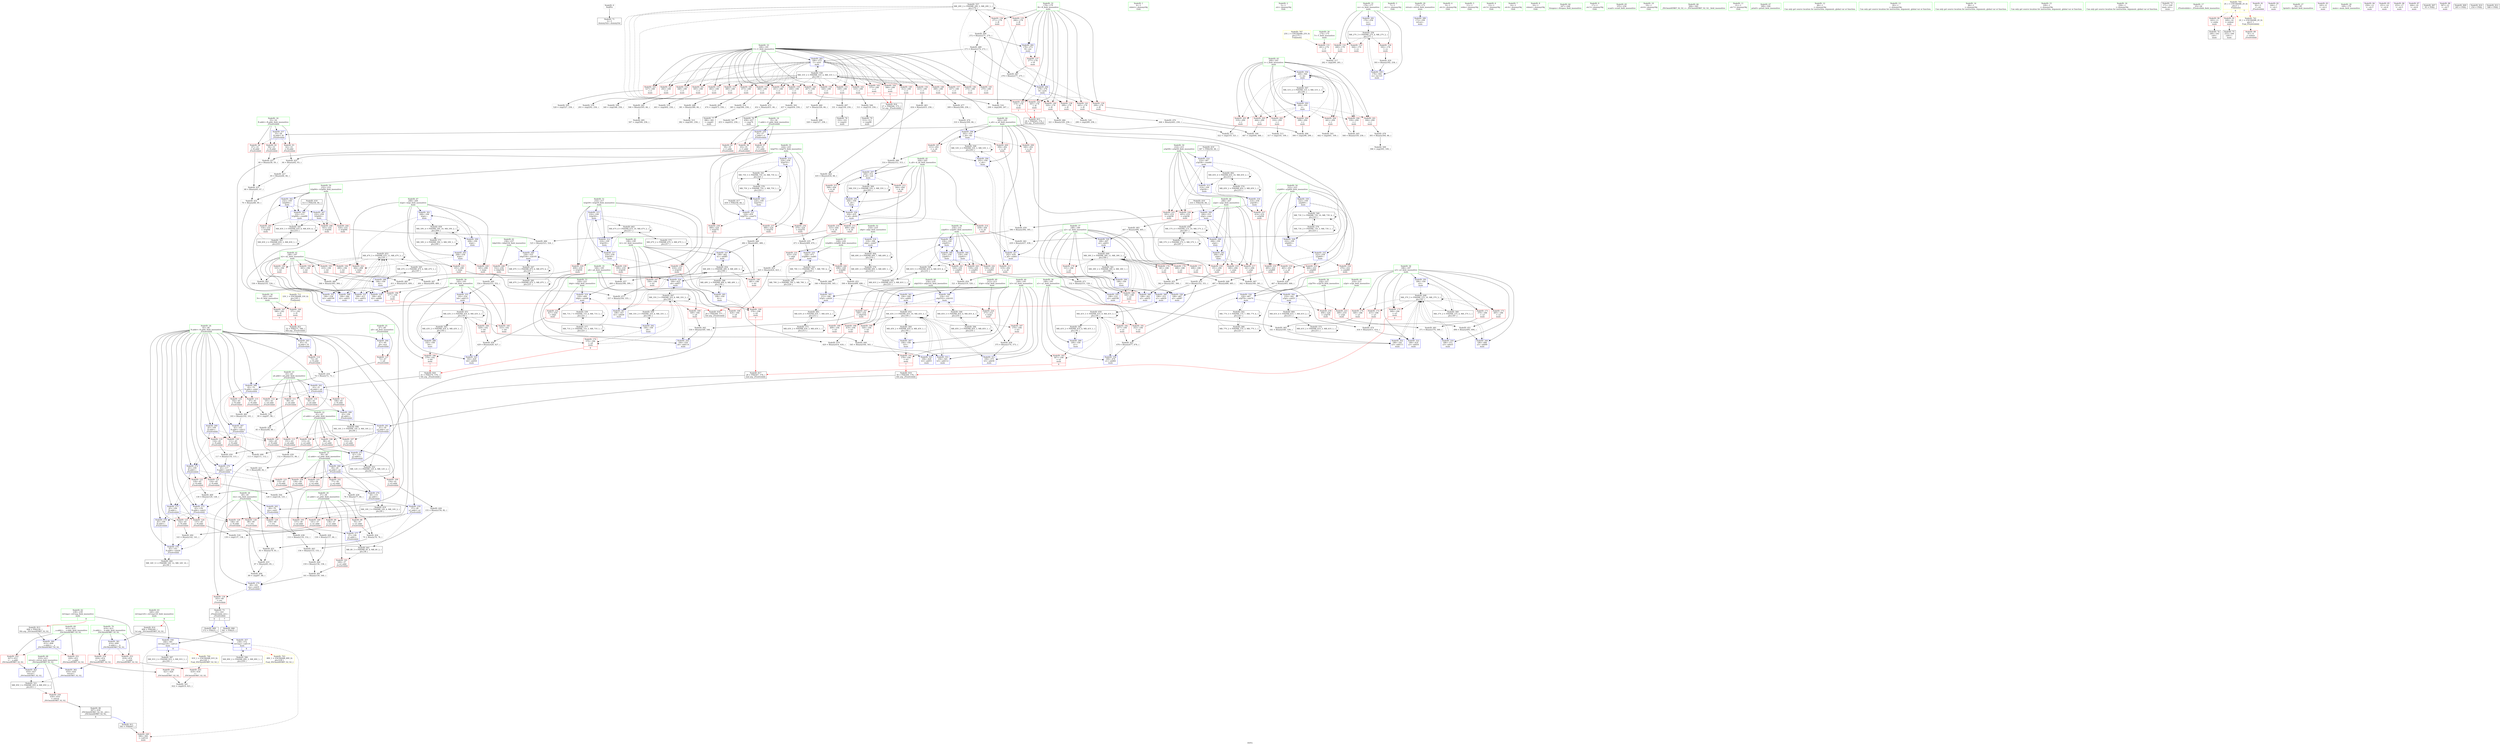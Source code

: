 digraph "SVFG" {
	label="SVFG";

	Node0x562130d853f0 [shape=record,color=grey,label="{NodeID: 0\nNullPtr}"];
	Node0x562130d853f0 -> Node0x562130de4750[style=solid];
	Node0x562130dff010 [shape=record,color=grey,label="{NodeID: 443\n156 = Binary(153, 155, )\n}"];
	Node0x562130dff010 -> Node0x562130dff190[style=solid];
	Node0x562130df1f00 [shape=record,color=blue,label="{NodeID: 277\n37\<--146\na1.addr\<--\n_Z5solveiiiiiii\n}"];
	Node0x562130df1f00 -> Node0x562130e420c0[style=dashed];
	Node0x562130de34c0 [shape=record,color=red,label="{NodeID: 111\n98\<--43\n\<--a4.addr\n_Z5solveiiiiiii\n}"];
	Node0x562130de34c0 -> Node0x562130e05790[style=solid];
	Node0x562130de7400 [shape=record,color=red,label="{NodeID: 222\n364\<--208\n\<--b2pl\nmain\n}"];
	Node0x562130de7400 -> Node0x562130e02790[style=solid];
	Node0x562130de3b20 [shape=record,color=green,label="{NodeID: 56\n226\<--227\na3pl78\<--a3pl78_field_insensitive\nmain\n}"];
	Node0x562130de3b20 -> Node0x562130df0020[style=solid];
	Node0x562130de3b20 -> Node0x562130df4d50[style=solid];
	Node0x562130e04410 [shape=record,color=grey,label="{NodeID: 499\n113 = cmp(111, 112, )\n}"];
	Node0x562130df4c80 [shape=record,color=blue,label="{NodeID: 333\n224\<--258\nb2pl70\<--\nmain\n}"];
	Node0x562130df4c80 -> Node0x562130defdb0[style=dashed];
	Node0x562130df4c80 -> Node0x562130defe80[style=dashed];
	Node0x562130df4c80 -> Node0x562130deff50[style=dashed];
	Node0x562130df4c80 -> Node0x562130e21ca0[style=dashed];
	Node0x562130dea570 [shape=record,color=red,label="{NodeID: 167\n580\<--182\n\<--N\nmain\n|{<s0>7}}"];
	Node0x562130dea570:s0 -> Node0x562130e91660[style=solid,color=red];
	Node0x562130d959b0 [shape=record,color=green,label="{NodeID: 1\n4\<--1\nstderr\<--dummyObj\nGlob }"];
	Node0x562130dff190 [shape=record,color=grey,label="{NodeID: 444\n159 = Binary(156, 158, )\n}"];
	Node0x562130dff190 -> Node0x562130e03810[style=solid];
	Node0x562130df1fd0 [shape=record,color=blue,label="{NodeID: 278\n45\<--109\nN.addr\<--\n_Z5solveiiiiiii\n}"];
	Node0x562130df1fd0 -> Node0x562130e425c0[style=dashed];
	Node0x562130de3590 [shape=record,color=red,label="{NodeID: 112\n101\<--43\n\<--a4.addr\n_Z5solveiiiiiii\n}"];
	Node0x562130de3590 -> Node0x562130e02a90[style=solid];
	Node0x562130de74d0 [shape=record,color=red,label="{NodeID: 223\n369\<--210\n\<--a3pl\nmain\n}"];
	Node0x562130de74d0 -> Node0x562130e02910[style=solid];
	Node0x562130de3bf0 [shape=record,color=green,label="{NodeID: 57\n228\<--229\nb3pl80\<--b3pl80_field_insensitive\nmain\n}"];
	Node0x562130de3bf0 -> Node0x562130df00f0[style=solid];
	Node0x562130de3bf0 -> Node0x562130df4e20[style=solid];
	Node0x562130e04590 [shape=record,color=grey,label="{NodeID: 500\n349 = cmp(348, 258, )\n}"];
	Node0x562130df4d50 [shape=record,color=blue,label="{NodeID: 334\n226\<--467\na3pl78\<--sub79\nmain\n}"];
	Node0x562130df4d50 -> Node0x562130df0020[style=dashed];
	Node0x562130df4d50 -> Node0x562130e221a0[style=dashed];
	Node0x562130dea640 [shape=record,color=red,label="{NodeID: 168\n424\<--184\n\<--a4\nmain\n}"];
	Node0x562130dea640 -> Node0x562130dfff10[style=solid];
	Node0x562130d9ce60 [shape=record,color=green,label="{NodeID: 2\n5\<--1\n.str\<--dummyObj\nGlob }"];
	Node0x562130dff310 [shape=record,color=grey,label="{NodeID: 445\n560 = Binary(559, 258, )\n}"];
	Node0x562130dff310 -> Node0x562130df5f30[style=solid];
	Node0x562130df20a0 [shape=record,color=blue,label="{NodeID: 279\n49\<--161\nres\<--sub35\n_Z5solveiiiiiii\n}"];
	Node0x562130df20a0 -> Node0x562130de8760[style=dashed];
	Node0x562130de3660 [shape=record,color=red,label="{NodeID: 113\n151\<--43\n\<--a4.addr\n_Z5solveiiiiiii\n}"];
	Node0x562130de3660 -> Node0x562130dfea10[style=solid];
	Node0x562130e267a0 [shape=record,color=black,label="{NodeID: 556\nMR_27V_3 = PHI(MR_27V_4, MR_27V_2, )\npts\{177 \}\n}"];
	Node0x562130e267a0 -> Node0x562130de8900[style=dashed];
	Node0x562130e267a0 -> Node0x562130de89d0[style=dashed];
	Node0x562130e267a0 -> Node0x562130de8aa0[style=dashed];
	Node0x562130e267a0 -> Node0x562130df61a0[style=dashed];
	Node0x562130de75a0 [shape=record,color=red,label="{NodeID: 224\n373\<--212\n\<--b3pl\nmain\n}"];
	Node0x562130de75a0 -> Node0x562130e00690[style=solid];
	Node0x562130de3cc0 [shape=record,color=green,label="{NodeID: 58\n230\<--231\na3pl93\<--a3pl93_field_insensitive\nmain\n}"];
	Node0x562130de3cc0 -> Node0x562130df01c0[style=solid];
	Node0x562130de3cc0 -> Node0x562130df0290[style=solid];
	Node0x562130de3cc0 -> Node0x562130df0360[style=solid];
	Node0x562130de3cc0 -> Node0x562130df54a0[style=solid];
	Node0x562130de3cc0 -> Node0x562130df5570[style=solid];
	Node0x562130de3cc0 -> Node0x562130df5710[style=solid];
	Node0x562130e04710 [shape=record,color=grey,label="{NodeID: 501\n622 = cmp(619, 621, )\n}"];
	Node0x562130df4e20 [shape=record,color=blue,label="{NodeID: 335\n228\<--471\nb3pl80\<--sub81\nmain\n}"];
	Node0x562130df4e20 -> Node0x562130df00f0[style=dashed];
	Node0x562130df4e20 -> Node0x562130e226a0[style=dashed];
	Node0x562130dea710 [shape=record,color=red,label="{NodeID: 169\n549\<--184\n\<--a4\nmain\n}"];
	Node0x562130dea710 -> Node0x562130dfee90[style=solid];
	Node0x562130d85680 [shape=record,color=green,label="{NodeID: 3\n7\<--1\n.str.1\<--dummyObj\nGlob }"];
	Node0x562130dff490 [shape=record,color=grey,label="{NodeID: 446\n482 = Binary(481, 480, )\n}"];
	Node0x562130dff490 -> Node0x562130df4fc0[style=solid];
	Node0x562130df2170 [shape=record,color=blue,label="{NodeID: 280\n172\<--109\nretval\<--\nmain\n}"];
	Node0x562130de3730 [shape=record,color=red,label="{NodeID: 114\n73\<--45\n\<--N.addr\n_Z5solveiiiiiii\n}"];
	Node0x562130de3730 -> Node0x562130dfe290[style=solid];
	Node0x562130e26ca0 [shape=record,color=black,label="{NodeID: 557\nMR_29V_2 = PHI(MR_29V_5, MR_29V_1, )\npts\{179 \}\n}"];
	Node0x562130e26ca0 -> Node0x562130de8b70[style=dashed];
	Node0x562130e26ca0 -> Node0x562130de8c40[style=dashed];
	Node0x562130e26ca0 -> Node0x562130de8de0[style=dashed];
	Node0x562130e26ca0 -> Node0x562130de8eb0[style=dashed];
	Node0x562130e26ca0 -> Node0x562130de8f80[style=dashed];
	Node0x562130e26ca0 -> Node0x562130de9050[style=dashed];
	Node0x562130e26ca0 -> Node0x562130de9120[style=dashed];
	Node0x562130e26ca0 -> Node0x562130de91f0[style=dashed];
	Node0x562130e26ca0 -> Node0x562130df2310[style=dashed];
	Node0x562130e26ca0 -> Node0x562130e26ca0[style=dashed];
	Node0x562130de7670 [shape=record,color=red,label="{NodeID: 225\n395\<--214\n\<--a3pl38\nmain\n}"];
	Node0x562130de7670 -> Node0x562130e00810[style=solid];
	Node0x562130de3d90 [shape=record,color=green,label="{NodeID: 59\n232\<--233\nb3pl94\<--b3pl94_field_insensitive\nmain\n}"];
	Node0x562130de3d90 -> Node0x562130df0430[style=solid];
	Node0x562130de3d90 -> Node0x562130df0500[style=solid];
	Node0x562130de3d90 -> Node0x562130df05d0[style=solid];
	Node0x562130de3d90 -> Node0x562130df53d0[style=solid];
	Node0x562130de3d90 -> Node0x562130df5640[style=solid];
	Node0x562130de3d90 -> Node0x562130df57e0[style=solid];
	Node0x562130e04890 [shape=record,color=grey,label="{NodeID: 502\n457 = cmp(456, 258, )\n}"];
	Node0x562130e04890 -> Node0x562130de4d00[style=solid];
	Node0x562130df4ef0 [shape=record,color=blue,label="{NodeID: 336\n190\<--478\na1\<--add84\nmain\n}"];
	Node0x562130df4ef0 -> Node0x562130e44dc0[style=dashed];
	Node0x562130dea7e0 [shape=record,color=red,label="{NodeID: 170\n570\<--184\n\<--a4\nmain\n|{<s0>6}}"];
	Node0x562130dea7e0:s0 -> Node0x562130e914e0[style=solid,color=red];
	Node0x562130d84190 [shape=record,color=green,label="{NodeID: 4\n9\<--1\n.str.2\<--dummyObj\nGlob }"];
	Node0x562130dff610 [shape=record,color=grey,label="{NodeID: 447\n491 = Binary(490, 489, )\n}"];
	Node0x562130dff610 -> Node0x562130df5160[style=solid];
	Node0x562130df2240 [shape=record,color=blue,label="{NodeID: 281\n176\<--258\ncs\<--\nmain\n}"];
	Node0x562130df2240 -> Node0x562130e267a0[style=dashed];
	Node0x562130de3800 [shape=record,color=red,label="{NodeID: 115\n97\<--45\n\<--N.addr\n_Z5solveiiiiiii\n}"];
	Node0x562130de3800 -> Node0x562130e05790[style=solid];
	Node0x562130e271a0 [shape=record,color=black,label="{NodeID: 558\nMR_31V_2 = PHI(MR_31V_4, MR_31V_1, )\npts\{181 \}\n}"];
	Node0x562130e271a0 -> Node0x562130de92c0[style=dashed];
	Node0x562130e271a0 -> Node0x562130de9390[style=dashed];
	Node0x562130e271a0 -> Node0x562130de9460[style=dashed];
	Node0x562130e271a0 -> Node0x562130de9530[style=dashed];
	Node0x562130e271a0 -> Node0x562130de9600[style=dashed];
	Node0x562130e271a0 -> Node0x562130de96d0[style=dashed];
	Node0x562130e271a0 -> Node0x562130de97a0[style=dashed];
	Node0x562130e271a0 -> Node0x562130de9870[style=dashed];
	Node0x562130e271a0 -> Node0x562130de9940[style=dashed];
	Node0x562130e271a0 -> Node0x562130de9a10[style=dashed];
	Node0x562130e271a0 -> Node0x562130de9ae0[style=dashed];
	Node0x562130e271a0 -> Node0x562130de9bb0[style=dashed];
	Node0x562130e271a0 -> Node0x562130de9c80[style=dashed];
	Node0x562130e271a0 -> Node0x562130de9d50[style=dashed];
	Node0x562130e271a0 -> Node0x562130de9e20[style=dashed];
	Node0x562130e271a0 -> Node0x562130de9ef0[style=dashed];
	Node0x562130e271a0 -> Node0x562130de9fc0[style=dashed];
	Node0x562130e271a0 -> Node0x562130dea090[style=dashed];
	Node0x562130e271a0 -> Node0x562130dea160[style=dashed];
	Node0x562130e271a0 -> Node0x562130dea230[style=dashed];
	Node0x562130e271a0 -> Node0x562130dea300[style=dashed];
	Node0x562130e271a0 -> Node0x562130dea3d0[style=dashed];
	Node0x562130e271a0 -> Node0x562130df23e0[style=dashed];
	Node0x562130e271a0 -> Node0x562130e271a0[style=dashed];
	Node0x562130de7740 [shape=record,color=red,label="{NodeID: 226\n405\<--214\n\<--a3pl38\nmain\n}"];
	Node0x562130de7740 -> Node0x562130e02c10[style=solid];
	Node0x562130de3e60 [shape=record,color=green,label="{NodeID: 60\n234\<--235\na4pl102\<--a4pl102_field_insensitive\nmain\n}"];
	Node0x562130de3e60 -> Node0x562130df06a0[style=solid];
	Node0x562130de3e60 -> Node0x562130df58b0[style=solid];
	Node0x562130e04a10 [shape=record,color=grey,label="{NodeID: 503\n442 = cmp(441, 109, )\n}"];
	Node0x562130df4fc0 [shape=record,color=blue,label="{NodeID: 337\n198\<--482\nb1\<--add85\nmain\n}"];
	Node0x562130df4fc0 -> Node0x562130e461c0[style=dashed];
	Node0x562130dea8b0 [shape=record,color=red,label="{NodeID: 171\n370\<--186\n\<--a3\nmain\n}"];
	Node0x562130dea8b0 -> Node0x562130e02910[style=solid];
	Node0x562130d84220 [shape=record,color=green,label="{NodeID: 5\n11\<--1\nstdin\<--dummyObj\nGlob }"];
	Node0x562130dff790 [shape=record,color=grey,label="{NodeID: 448\n487 = Binary(486, 485, )\n}"];
	Node0x562130dff790 -> Node0x562130df5090[style=solid];
	Node0x562130df2310 [shape=record,color=blue,label="{NodeID: 282\n178\<--272\nR\<--xor\nmain\n}"];
	Node0x562130df2310 -> Node0x562130de8d10[style=dashed];
	Node0x562130df2310 -> Node0x562130df24b0[style=dashed];
	Node0x562130de7c00 [shape=record,color=red,label="{NodeID: 116\n102\<--45\n\<--N.addr\n_Z5solveiiiiiii\n}"];
	Node0x562130de7c00 -> Node0x562130e02a90[style=solid];
	Node0x562130e276a0 [shape=record,color=black,label="{NodeID: 559\nMR_35V_2 = PHI(MR_35V_4, MR_35V_1, )\npts\{185 \}\n}"];
	Node0x562130e276a0 -> Node0x562130df2b30[style=dashed];
	Node0x562130de7810 [shape=record,color=red,label="{NodeID: 227\n414\<--214\n\<--a3pl38\nmain\n}"];
	Node0x562130de7810 -> Node0x562130e01e90[style=solid];
	Node0x562130de3f30 [shape=record,color=green,label="{NodeID: 61\n236\<--237\nb4pl104\<--b4pl104_field_insensitive\nmain\n}"];
	Node0x562130de3f30 -> Node0x562130df0770[style=solid];
	Node0x562130de3f30 -> Node0x562130df5980[style=solid];
	Node0x562130e04b90 [shape=record,color=grey,label="{NodeID: 504\n126 = cmp(124, 125, )\n}"];
	Node0x562130df5090 [shape=record,color=blue,label="{NodeID: 338\n188\<--487\na2\<--add87\nmain\n}"];
	Node0x562130df5090 -> Node0x562130e448c0[style=dashed];
	Node0x562130dea980 [shape=record,color=red,label="{NodeID: 172\n415\<--186\n\<--a3\nmain\n}"];
	Node0x562130dea980 -> Node0x562130e01e90[style=solid];
	Node0x562130d842b0 [shape=record,color=green,label="{NodeID: 6\n12\<--1\n.str.3\<--dummyObj\nGlob }"];
	Node0x562130dff910 [shape=record,color=grey,label="{NodeID: 449\n554 = Binary(553, 552, )\n}"];
	Node0x562130dff910 -> Node0x562130df5e60[style=solid];
	Node0x562130df23e0 [shape=record,color=blue,label="{NodeID: 283\n180\<--275\nC\<--xor5\nmain\n}"];
	Node0x562130df23e0 -> Node0x562130de9530[style=dashed];
	Node0x562130df23e0 -> Node0x562130de9600[style=dashed];
	Node0x562130df23e0 -> Node0x562130de96d0[style=dashed];
	Node0x562130df23e0 -> Node0x562130de97a0[style=dashed];
	Node0x562130df23e0 -> Node0x562130de9870[style=dashed];
	Node0x562130df23e0 -> Node0x562130de9940[style=dashed];
	Node0x562130df23e0 -> Node0x562130de9a10[style=dashed];
	Node0x562130df23e0 -> Node0x562130de9ae0[style=dashed];
	Node0x562130df23e0 -> Node0x562130de9bb0[style=dashed];
	Node0x562130df23e0 -> Node0x562130de9c80[style=dashed];
	Node0x562130df23e0 -> Node0x562130de9d50[style=dashed];
	Node0x562130df23e0 -> Node0x562130de9e20[style=dashed];
	Node0x562130df23e0 -> Node0x562130de9ef0[style=dashed];
	Node0x562130df23e0 -> Node0x562130de9fc0[style=dashed];
	Node0x562130df23e0 -> Node0x562130dea090[style=dashed];
	Node0x562130df23e0 -> Node0x562130dea160[style=dashed];
	Node0x562130df23e0 -> Node0x562130dea230[style=dashed];
	Node0x562130df23e0 -> Node0x562130dea300[style=dashed];
	Node0x562130df23e0 -> Node0x562130dea3d0[style=dashed];
	Node0x562130df23e0 -> Node0x562130e271a0[style=dashed];
	Node0x562130de7cd0 [shape=record,color=red,label="{NodeID: 117\n106\<--45\n\<--N.addr\n_Z5solveiiiiiii\n}"];
	Node0x562130de7cd0 -> Node0x562130df17b0[style=solid];
	Node0x562130e27ba0 [shape=record,color=black,label="{NodeID: 560\nMR_37V_2 = PHI(MR_37V_4, MR_37V_1, )\npts\{187 \}\n}"];
	Node0x562130e27ba0 -> Node0x562130df2a60[style=dashed];
	Node0x562130de78e0 [shape=record,color=red,label="{NodeID: 228\n399\<--216\n\<--b3pl39\nmain\n}"];
	Node0x562130de78e0 -> Node0x562130e00510[style=solid];
	Node0x562130de4000 [shape=record,color=green,label="{NodeID: 62\n238\<--239\nref.tmp\<--ref.tmp_field_insensitive\nmain\n|{|<s1>8}}"];
	Node0x562130de4000 -> Node0x562130df6000[style=solid];
	Node0x562130de4000:s1 -> Node0x562130e90940[style=solid,color=red];
	Node0x562130e04d10 [shape=record,color=grey,label="{NodeID: 505\n528 = cmp(527, 258, )\n}"];
	Node0x562130df5160 [shape=record,color=blue,label="{NodeID: 339\n196\<--491\nb2\<--add88\nmain\n}"];
	Node0x562130df5160 -> Node0x562130e45cc0[style=dashed];
	Node0x562130deaa50 [shape=record,color=red,label="{NodeID: 173\n495\<--186\n\<--a3\nmain\n}"];
	Node0x562130deaa50 -> Node0x562130dffc10[style=solid];
	Node0x562130d84340 [shape=record,color=green,label="{NodeID: 7\n14\<--1\n.str.4\<--dummyObj\nGlob }"];
	Node0x562130dffa90 [shape=record,color=grey,label="{NodeID: 450\n117 = Binary(116, 115, )\n}"];
	Node0x562130dffa90 -> Node0x562130df1950[style=solid];
	Node0x562130df24b0 [shape=record,color=blue,label="{NodeID: 284\n178\<--278\nR\<--xor6\nmain\n}"];
	Node0x562130df24b0 -> Node0x562130de8de0[style=dashed];
	Node0x562130df24b0 -> Node0x562130de8eb0[style=dashed];
	Node0x562130df24b0 -> Node0x562130de8f80[style=dashed];
	Node0x562130df24b0 -> Node0x562130de9050[style=dashed];
	Node0x562130df24b0 -> Node0x562130de9120[style=dashed];
	Node0x562130df24b0 -> Node0x562130de91f0[style=dashed];
	Node0x562130df24b0 -> Node0x562130e26ca0[style=dashed];
	Node0x562130de7da0 [shape=record,color=red,label="{NodeID: 118\n111\<--45\n\<--N.addr\n_Z5solveiiiiiii\n}"];
	Node0x562130de7da0 -> Node0x562130e04410[style=solid];
	Node0x562130e280a0 [shape=record,color=black,label="{NodeID: 561\nMR_39V_2 = PHI(MR_39V_4, MR_39V_1, )\npts\{189 \}\n}"];
	Node0x562130e280a0 -> Node0x562130df2990[style=dashed];
	Node0x562130de79b0 [shape=record,color=red,label="{NodeID: 229\n409\<--216\n\<--b3pl39\nmain\n}"];
	Node0x562130de79b0 -> Node0x562130e02f10[style=solid];
	Node0x562130de40d0 [shape=record,color=green,label="{NodeID: 63\n240\<--241\nref.tmp120\<--ref.tmp120_field_insensitive\nmain\n|{|<s1>8}}"];
	Node0x562130de40d0 -> Node0x562130df60d0[style=solid];
	Node0x562130de40d0:s1 -> Node0x562130e90ab0[style=solid,color=red];
	Node0x562130e04e90 [shape=record,color=grey,label="{NodeID: 506\n447 = cmp(444, 446, )\n}"];
	Node0x562130df5230 [shape=record,color=blue,label="{NodeID: 340\n186\<--496\na3\<--add90\nmain\n}"];
	Node0x562130df5230 -> Node0x562130e443c0[style=dashed];
	Node0x562130deab20 [shape=record,color=red,label="{NodeID: 174\n540\<--186\n\<--a3\nmain\n}"];
	Node0x562130deab20 -> Node0x562130e01110[style=solid];
	Node0x562130d9da80 [shape=record,color=green,label="{NodeID: 8\n16\<--1\nstdout\<--dummyObj\nGlob }"];
	Node0x562130dffc10 [shape=record,color=grey,label="{NodeID: 451\n496 = Binary(495, 494, )\n}"];
	Node0x562130dffc10 -> Node0x562130df5230[style=solid];
	Node0x562130df2580 [shape=record,color=blue,label="{NodeID: 285\n198\<--109\nb1\<--\nmain\n}"];
	Node0x562130df2580 -> Node0x562130de6150[style=dashed];
	Node0x562130df2580 -> Node0x562130e299a0[style=dashed];
	Node0x562130df2580 -> Node0x562130e461c0[style=dashed];
	Node0x562130de7e70 [shape=record,color=red,label="{NodeID: 119\n116\<--45\n\<--N.addr\n_Z5solveiiiiiii\n}"];
	Node0x562130de7e70 -> Node0x562130dffa90[style=solid];
	Node0x562130e285a0 [shape=record,color=black,label="{NodeID: 562\nMR_41V_2 = PHI(MR_41V_4, MR_41V_1, )\npts\{191 \}\n}"];
	Node0x562130e285a0 -> Node0x562130df28c0[style=dashed];
	Node0x562130de7a80 [shape=record,color=red,label="{NodeID: 230\n418\<--216\n\<--b3pl39\nmain\n}"];
	Node0x562130de7a80 -> Node0x562130e02610[style=solid];
	Node0x562130de41a0 [shape=record,color=green,label="{NodeID: 64\n247\<--248\nfreopen\<--freopen_field_insensitive\n}"];
	Node0x562130e05010 [shape=record,color=grey,label="{NodeID: 507\n453 = cmp(452, 258, )\n}"];
	Node0x562130df5300 [shape=record,color=blue,label="{NodeID: 341\n194\<--500\nb3\<--add91\nmain\n}"];
	Node0x562130df5300 -> Node0x562130e457c0[style=dashed];
	Node0x562130deabf0 [shape=record,color=red,label="{NodeID: 175\n569\<--186\n\<--a3\nmain\n|{<s0>6}}"];
	Node0x562130deabf0:s0 -> Node0x562130e91360[style=solid,color=red];
	Node0x562130d9db10 [shape=record,color=green,label="{NodeID: 9\n17\<--1\n.str.5\<--dummyObj\nGlob }"];
	Node0x562130dffd90 [shape=record,color=grey,label="{NodeID: 452\n500 = Binary(499, 498, )\n}"];
	Node0x562130dffd90 -> Node0x562130df5300[style=solid];
	Node0x562130df2650 [shape=record,color=blue,label="{NodeID: 286\n196\<--109\nb2\<--\nmain\n}"];
	Node0x562130df2650 -> Node0x562130de5ee0[style=dashed];
	Node0x562130df2650 -> Node0x562130e294a0[style=dashed];
	Node0x562130df2650 -> Node0x562130e45cc0[style=dashed];
	Node0x562130de7f40 [shape=record,color=red,label="{NodeID: 120\n120\<--45\n\<--N.addr\n_Z5solveiiiiiii\n}"];
	Node0x562130de7f40 -> Node0x562130df1a20[style=solid];
	Node0x562130e28aa0 [shape=record,color=black,label="{NodeID: 563\nMR_43V_2 = PHI(MR_43V_4, MR_43V_1, )\npts\{193 \}\n}"];
	Node0x562130e28aa0 -> Node0x562130df27f0[style=dashed];
	Node0x562130def9e0 [shape=record,color=red,label="{NodeID: 231\n423\<--218\n\<--a4pl\nmain\n}"];
	Node0x562130def9e0 -> Node0x562130dfff10[style=solid];
	Node0x562130de4270 [shape=record,color=green,label="{NodeID: 65\n255\<--256\nscanf\<--scanf_field_insensitive\n}"];
	Node0x562130e05190 [shape=record,color=grey,label="{NodeID: 508\n511 = cmp(510, 258, )\n}"];
	Node0x562130e05190 -> Node0x562130de4dd0[style=solid];
	Node0x562130df53d0 [shape=record,color=blue,label="{NodeID: 342\n232\<--109\nb3pl94\<--\nmain\n}"];
	Node0x562130df53d0 -> Node0x562130df5640[style=dashed];
	Node0x562130df53d0 -> Node0x562130df57e0[style=dashed];
	Node0x562130deacc0 [shape=record,color=red,label="{NodeID: 176\n361\<--188\n\<--a2\nmain\n}"];
	Node0x562130deacc0 -> Node0x562130e00210[style=solid];
	Node0x562130d9dba0 [shape=record,color=green,label="{NodeID: 10\n19\<--1\n.str.6\<--dummyObj\nGlob }"];
	Node0x562130e3b2c0 [shape=record,color=black,label="{NodeID: 619\nMR_10V_3 = PHI(MR_10V_4, MR_10V_2, )\npts\{40 \}\n}"];
	Node0x562130e3b2c0 -> Node0x562130de2fe0[style=dashed];
	Node0x562130dfff10 [shape=record,color=grey,label="{NodeID: 453\n425 = Binary(424, 423, )\n}"];
	Node0x562130dfff10 -> Node0x562130df4530[style=solid];
	Node0x562130df2720 [shape=record,color=blue,label="{NodeID: 287\n194\<--109\nb3\<--\nmain\n}"];
	Node0x562130df2720 -> Node0x562130deb8f0[style=dashed];
	Node0x562130df2720 -> Node0x562130e28fa0[style=dashed];
	Node0x562130df2720 -> Node0x562130e457c0[style=dashed];
	Node0x562130de8010 [shape=record,color=red,label="{NodeID: 121\n124\<--45\n\<--N.addr\n_Z5solveiiiiiii\n}"];
	Node0x562130de8010 -> Node0x562130e04b90[style=solid];
	Node0x562130e28fa0 [shape=record,color=black,label="{NodeID: 564\nMR_45V_2 = PHI(MR_45V_4, MR_45V_1, )\npts\{195 \}\n}"];
	Node0x562130e28fa0 -> Node0x562130df2720[style=dashed];
	Node0x562130defa70 [shape=record,color=red,label="{NodeID: 232\n427\<--220\n\<--b4pl\nmain\n}"];
	Node0x562130defa70 -> Node0x562130e00390[style=solid];
	Node0x562130de4340 [shape=record,color=green,label="{NodeID: 66\n584\<--585\n_ZSt3minIiERKT_S2_S2_\<--_ZSt3minIiERKT_S2_S2__field_insensitive\n}"];
	Node0x562130e05310 [shape=record,color=grey,label="{NodeID: 509\n306 = cmp(305, 109, )\n}"];
	Node0x562130df54a0 [shape=record,color=blue,label="{NodeID: 343\n230\<--109\na3pl93\<--\nmain\n}"];
	Node0x562130df54a0 -> Node0x562130df5570[style=dashed];
	Node0x562130df54a0 -> Node0x562130df5710[style=dashed];
	Node0x562130dead90 [shape=record,color=red,label="{NodeID: 177\n406\<--188\n\<--a2\nmain\n}"];
	Node0x562130dead90 -> Node0x562130e02c10[style=solid];
	Node0x562130d9dc30 [shape=record,color=green,label="{NodeID: 11\n21\<--1\n.str.7\<--dummyObj\nGlob }"];
	Node0x562130e00090 [shape=record,color=grey,label="{NodeID: 454\n521 = Binary(519, 520, )\n}"];
	Node0x562130e00090 -> Node0x562130df58b0[style=solid];
	Node0x562130df27f0 [shape=record,color=blue,label="{NodeID: 288\n192\<--109\nb4\<--\nmain\n}"];
	Node0x562130df27f0 -> Node0x562130deb4e0[style=dashed];
	Node0x562130df27f0 -> Node0x562130e28aa0[style=dashed];
	Node0x562130df27f0 -> Node0x562130e452c0[style=dashed];
	Node0x562130de80e0 [shape=record,color=red,label="{NodeID: 122\n129\<--45\n\<--N.addr\n_Z5solveiiiiiii\n}"];
	Node0x562130de80e0 -> Node0x562130e01710[style=solid];
	Node0x562130e294a0 [shape=record,color=black,label="{NodeID: 565\nMR_47V_2 = PHI(MR_47V_4, MR_47V_1, )\npts\{197 \}\n}"];
	Node0x562130e294a0 -> Node0x562130df2650[style=dashed];
	Node0x562130defb40 [shape=record,color=red,label="{NodeID: 233\n466\<--222\n\<--a2pl69\nmain\n}"];
	Node0x562130defb40 -> Node0x562130dfdc90[style=solid];
	Node0x562130de4410 [shape=record,color=green,label="{NodeID: 67\n589\<--590\nprintf\<--printf_field_insensitive\n}"];
	Node0x562130e05490 [shape=record,color=grey,label="{NodeID: 510\n403 = cmp(402, 258, )\n}"];
	Node0x562130df5570 [shape=record,color=blue,label="{NodeID: 344\n230\<--109\na3pl93\<--\nmain\n}"];
	Node0x562130df5570 -> Node0x562130df01c0[style=dashed];
	Node0x562130df5570 -> Node0x562130df0290[style=dashed];
	Node0x562130df5570 -> Node0x562130df0360[style=dashed];
	Node0x562130df5570 -> Node0x562130e22ba0[style=dashed];
	Node0x562130deae60 [shape=record,color=red,label="{NodeID: 178\n486\<--188\n\<--a2\nmain\n}"];
	Node0x562130deae60 -> Node0x562130dff790[style=solid];
	Node0x562130d9dcc0 [shape=record,color=green,label="{NodeID: 12\n66\<--1\n\<--dummyObj\nCan only get source location for instruction, argument, global var or function.}"];
	Node0x562130e00210 [shape=record,color=grey,label="{NodeID: 455\n362 = Binary(361, 360, )\n}"];
	Node0x562130e00210 -> Node0x562130df3830[style=solid];
	Node0x562130df28c0 [shape=record,color=blue,label="{NodeID: 289\n190\<--109\na1\<--\nmain\n}"];
	Node0x562130df28c0 -> Node0x562130deb270[style=dashed];
	Node0x562130df28c0 -> Node0x562130e285a0[style=dashed];
	Node0x562130df28c0 -> Node0x562130e44dc0[style=dashed];
	Node0x562130de81b0 [shape=record,color=red,label="{NodeID: 123\n133\<--45\n\<--N.addr\n_Z5solveiiiiiii\n}"];
	Node0x562130de81b0 -> Node0x562130df1c90[style=solid];
	Node0x562130e299a0 [shape=record,color=black,label="{NodeID: 566\nMR_49V_2 = PHI(MR_49V_4, MR_49V_1, )\npts\{199 \}\n}"];
	Node0x562130e299a0 -> Node0x562130df2580[style=dashed];
	Node0x562130defc10 [shape=record,color=red,label="{NodeID: 234\n476\<--222\n\<--a2pl69\nmain\n}"];
	Node0x562130defc10 -> Node0x562130dfd090[style=solid];
	Node0x562130de44e0 [shape=record,color=green,label="{NodeID: 68\n610\<--611\nretval\<--retval_field_insensitive\n_ZSt3minIiERKT_S2_S2_\n}"];
	Node0x562130de44e0 -> Node0x562130df0910[style=solid];
	Node0x562130de44e0 -> Node0x562130df6410[style=solid];
	Node0x562130de44e0 -> Node0x562130df64e0[style=solid];
	Node0x562130e05610 [shape=record,color=grey,label="{NodeID: 511\n322 = cmp(319, 321, )\n}"];
	Node0x562130df5640 [shape=record,color=blue,label="{NodeID: 345\n232\<--513\nb3pl94\<--cond99\nmain\n}"];
	Node0x562130df5640 -> Node0x562130df0430[style=dashed];
	Node0x562130df5640 -> Node0x562130df0500[style=dashed];
	Node0x562130df5640 -> Node0x562130df05d0[style=dashed];
	Node0x562130df5640 -> Node0x562130e230a0[style=dashed];
	Node0x562130deaf30 [shape=record,color=red,label="{NodeID: 179\n531\<--188\n\<--a2\nmain\n}"];
	Node0x562130deaf30 -> Node0x562130e01a10[style=solid];
	Node0x562130d9ea00 [shape=record,color=green,label="{NodeID: 13\n82\<--1\n\<--dummyObj\nCan only get source location for instruction, argument, global var or function.}"];
	Node0x562130e00390 [shape=record,color=grey,label="{NodeID: 456\n429 = Binary(428, 427, )\n}"];
	Node0x562130e00390 -> Node0x562130df4600[style=solid];
	Node0x562130df2990 [shape=record,color=blue,label="{NodeID: 290\n188\<--109\na2\<--\nmain\n}"];
	Node0x562130df2990 -> Node0x562130deb000[style=dashed];
	Node0x562130df2990 -> Node0x562130e280a0[style=dashed];
	Node0x562130df2990 -> Node0x562130e448c0[style=dashed];
	Node0x562130de8280 [shape=record,color=red,label="{NodeID: 124\n137\<--45\n\<--N.addr\n_Z5solveiiiiiii\n}"];
	Node0x562130de8280 -> Node0x562130e06090[style=solid];
	Node0x562130e29ea0 [shape=record,color=black,label="{NodeID: 567\nMR_51V_2 = PHI(MR_51V_3, MR_51V_1, )\npts\{201 \}\n}"];
	Node0x562130e29ea0 -> Node0x562130df2c00[style=dashed];
	Node0x562130e29ea0 -> Node0x562130e29ea0[style=dashed];
	Node0x562130defce0 [shape=record,color=red,label="{NodeID: 235\n485\<--222\n\<--a2pl69\nmain\n}"];
	Node0x562130defce0 -> Node0x562130dff790[style=solid];
	Node0x562130de45b0 [shape=record,color=green,label="{NodeID: 69\n612\<--613\n__a.addr\<--__a.addr_field_insensitive\n_ZSt3minIiERKT_S2_S2_\n}"];
	Node0x562130de45b0 -> Node0x562130df09e0[style=solid];
	Node0x562130de45b0 -> Node0x562130df0ab0[style=solid];
	Node0x562130de45b0 -> Node0x562130df6270[style=solid];
	Node0x562130e05790 [shape=record,color=grey,label="{NodeID: 512\n99 = cmp(97, 98, )\n}"];
	Node0x562130df5710 [shape=record,color=blue,label="{NodeID: 346\n230\<--258\na3pl93\<--\nmain\n}"];
	Node0x562130df5710 -> Node0x562130df01c0[style=dashed];
	Node0x562130df5710 -> Node0x562130df0290[style=dashed];
	Node0x562130df5710 -> Node0x562130df0360[style=dashed];
	Node0x562130df5710 -> Node0x562130e22ba0[style=dashed];
	Node0x562130deb000 [shape=record,color=red,label="{NodeID: 180\n568\<--188\n\<--a2\nmain\n|{<s0>6}}"];
	Node0x562130deb000:s0 -> Node0x562130e911e0[style=solid,color=red];
	Node0x562130d9ead0 [shape=record,color=green,label="{NodeID: 14\n86\<--1\n\<--dummyObj\nCan only get source location for instruction, argument, global var or function.}"];
	Node0x562130e00510 [shape=record,color=grey,label="{NodeID: 457\n400 = Binary(398, 399, )\n}"];
	Node0x562130e00510 -> Node0x562130df4120[style=solid];
	Node0x562130df2a60 [shape=record,color=blue,label="{NodeID: 291\n186\<--109\na3\<--\nmain\n}"];
	Node0x562130df2a60 -> Node0x562130deabf0[style=dashed];
	Node0x562130df2a60 -> Node0x562130e27ba0[style=dashed];
	Node0x562130df2a60 -> Node0x562130e443c0[style=dashed];
	Node0x562130de8350 [shape=record,color=red,label="{NodeID: 125\n142\<--45\n\<--N.addr\n_Z5solveiiiiiii\n}"];
	Node0x562130de8350 -> Node0x562130e03990[style=solid];
	Node0x562130e2a3a0 [shape=record,color=black,label="{NodeID: 568\nMR_53V_2 = PHI(MR_53V_3, MR_53V_1, )\npts\{203 \}\n}"];
	Node0x562130e2a3a0 -> Node0x562130df2cd0[style=dashed];
	Node0x562130e2a3a0 -> Node0x562130e2a3a0[style=dashed];
	Node0x562130defdb0 [shape=record,color=red,label="{NodeID: 236\n470\<--224\n\<--b2pl70\nmain\n}"];
	Node0x562130defdb0 -> Node0x562130dfe410[style=solid];
	Node0x562130de4680 [shape=record,color=green,label="{NodeID: 70\n614\<--615\n__b.addr\<--__b.addr_field_insensitive\n_ZSt3minIiERKT_S2_S2_\n}"];
	Node0x562130de4680 -> Node0x562130df0b80[style=solid];
	Node0x562130de4680 -> Node0x562130df0c50[style=solid];
	Node0x562130de4680 -> Node0x562130df6340[style=solid];
	Node0x562130e05910 [shape=record,color=grey,label="{NodeID: 513\n317 = cmp(316, 109, )\n}"];
	Node0x562130df57e0 [shape=record,color=blue,label="{NodeID: 347\n232\<--258\nb3pl94\<--\nmain\n}"];
	Node0x562130df57e0 -> Node0x562130df0430[style=dashed];
	Node0x562130df57e0 -> Node0x562130df0500[style=dashed];
	Node0x562130df57e0 -> Node0x562130df05d0[style=dashed];
	Node0x562130df57e0 -> Node0x562130e230a0[style=dashed];
	Node0x562130deb0d0 [shape=record,color=red,label="{NodeID: 181\n352\<--190\n\<--a1\nmain\n}"];
	Node0x562130deb0d0 -> Node0x562130e02010[style=solid];
	Node0x562130d9eba0 [shape=record,color=green,label="{NodeID: 15\n109\<--1\n\<--dummyObj\nCan only get source location for instruction, argument, global var or function.}"];
	Node0x562130e00690 [shape=record,color=grey,label="{NodeID: 458\n375 = Binary(374, 373, )\n}"];
	Node0x562130e00690 -> Node0x562130df3aa0[style=solid];
	Node0x562130df2b30 [shape=record,color=blue,label="{NodeID: 292\n184\<--109\na4\<--\nmain\n}"];
	Node0x562130df2b30 -> Node0x562130dea7e0[style=dashed];
	Node0x562130df2b30 -> Node0x562130e276a0[style=dashed];
	Node0x562130df2b30 -> Node0x562130e43ec0[style=dashed];
	Node0x562130de8420 [shape=record,color=red,label="{NodeID: 126\n146\<--45\n\<--N.addr\n_Z5solveiiiiiii\n}"];
	Node0x562130de8420 -> Node0x562130df1f00[style=solid];
	Node0x562130e2a8a0 [shape=record,color=black,label="{NodeID: 569\nMR_55V_2 = PHI(MR_55V_3, MR_55V_1, )\npts\{205 \}\n}"];
	Node0x562130e2a8a0 -> Node0x562130df2da0[style=dashed];
	Node0x562130e2a8a0 -> Node0x562130e2a8a0[style=dashed];
	Node0x562130defe80 [shape=record,color=red,label="{NodeID: 237\n480\<--224\n\<--b2pl70\nmain\n}"];
	Node0x562130defe80 -> Node0x562130dff490[style=solid];
	Node0x562130de4750 [shape=record,color=black,label="{NodeID: 71\n2\<--3\ndummyVal\<--dummyVal\n}"];
	Node0x562130e05a90 [shape=record,color=grey,label="{NodeID: 514\n385 = cmp(384, 258, )\n}"];
	Node0x562130e05a90 -> Node0x562130de4c30[style=solid];
	Node0x562130df58b0 [shape=record,color=blue,label="{NodeID: 348\n234\<--521\na4pl102\<--sub103\nmain\n}"];
	Node0x562130df58b0 -> Node0x562130df06a0[style=dashed];
	Node0x562130df58b0 -> Node0x562130e235a0[style=dashed];
	Node0x562130deb1a0 [shape=record,color=red,label="{NodeID: 182\n477\<--190\n\<--a1\nmain\n}"];
	Node0x562130deb1a0 -> Node0x562130dfd090[style=solid];
	Node0x562130d9e570 [shape=record,color=green,label="{NodeID: 16\n258\<--1\n\<--dummyObj\nCan only get source location for instruction, argument, global var or function.}"];
	Node0x562130e00810 [shape=record,color=grey,label="{NodeID: 459\n396 = Binary(394, 395, )\n}"];
	Node0x562130e00810 -> Node0x562130df4050[style=solid];
	Node0x562130df2c00 [shape=record,color=blue,label="{NodeID: 293\n200\<--109\ni\<--\nmain\n}"];
	Node0x562130df2c00 -> Node0x562130de6220[style=dashed];
	Node0x562130df2c00 -> Node0x562130de62f0[style=dashed];
	Node0x562130df2c00 -> Node0x562130de63c0[style=dashed];
	Node0x562130df2c00 -> Node0x562130de6490[style=dashed];
	Node0x562130df2c00 -> Node0x562130de6560[style=dashed];
	Node0x562130df2c00 -> Node0x562130de6630[style=dashed];
	Node0x562130df2c00 -> Node0x562130de6700[style=dashed];
	Node0x562130df2c00 -> Node0x562130df5f30[style=dashed];
	Node0x562130df2c00 -> Node0x562130e29ea0[style=dashed];
	Node0x562130de84f0 [shape=record,color=red,label="{NodeID: 127\n72\<--47\n\<--all\n_Z5solveiiiiiii\n}"];
	Node0x562130de84f0 -> Node0x562130dfe290[style=solid];
	Node0x562130e2ada0 [shape=record,color=black,label="{NodeID: 570\nMR_57V_2 = PHI(MR_57V_3, MR_57V_1, )\npts\{207 \}\n}"];
	Node0x562130e2ada0 -> Node0x562130e2ada0[style=dashed];
	Node0x562130e2ada0 -> Node0x562130e475c0[style=dashed];
	Node0x562130deff50 [shape=record,color=red,label="{NodeID: 238\n489\<--224\n\<--b2pl70\nmain\n}"];
	Node0x562130deff50 -> Node0x562130dff610[style=solid];
	Node0x562130de4820 [shape=record,color=black,label="{NodeID: 72\n171\<--109\nmain_ret\<--\nmain\n}"];
	Node0x562130e05c10 [shape=record,color=grey,label="{NodeID: 515\n382 = cmp(381, 258, )\n}"];
	Node0x562130df5980 [shape=record,color=blue,label="{NodeID: 349\n236\<--525\nb4pl104\<--sub105\nmain\n}"];
	Node0x562130df5980 -> Node0x562130df0770[style=dashed];
	Node0x562130df5980 -> Node0x562130e23aa0[style=dashed];
	Node0x562130deb270 [shape=record,color=red,label="{NodeID: 183\n567\<--190\n\<--a1\nmain\n|{<s0>6}}"];
	Node0x562130deb270:s0 -> Node0x562130e91060[style=solid,color=red];
	Node0x562130d9e640 [shape=record,color=green,label="{NodeID: 17\n23\<--24\n_Z5solveiiiiiii\<--_Z5solveiiiiiii_field_insensitive\n}"];
	Node0x562130e00990 [shape=record,color=grey,label="{NodeID: 460\n327 = Binary(326, 66, )\n}"];
	Node0x562130e00990 -> Node0x562130e04290[style=solid];
	Node0x562130df2cd0 [shape=record,color=blue,label="{NodeID: 294\n202\<--109\na_all\<--\nmain\n}"];
	Node0x562130df2cd0 -> Node0x562130df2e70[style=dashed];
	Node0x562130df2cd0 -> Node0x562130df47a0[style=dashed];
	Node0x562130de85c0 [shape=record,color=red,label="{NodeID: 128\n88\<--49\n\<--res\n_Z5solveiiiiiii\n}"];
	Node0x562130de85c0 -> Node0x562130e03c90[style=solid];
	Node0x562130e2b2a0 [shape=record,color=black,label="{NodeID: 571\nMR_59V_2 = PHI(MR_59V_3, MR_59V_1, )\npts\{209 \}\n}"];
	Node0x562130e2b2a0 -> Node0x562130e2b2a0[style=dashed];
	Node0x562130e2b2a0 -> Node0x562130e47ac0[style=dashed];
	Node0x562130df0020 [shape=record,color=red,label="{NodeID: 239\n494\<--226\n\<--a3pl78\nmain\n}"];
	Node0x562130df0020 -> Node0x562130dffc10[style=solid];
	Node0x562130de48f0 [shape=record,color=black,label="{NodeID: 73\n25\<--163\n_Z5solveiiiiiii_ret\<--\n_Z5solveiiiiiii\n|{<s0>6|<s1>7}}"];
	Node0x562130de48f0:s0 -> Node0x562130e90400[style=solid,color=blue];
	Node0x562130de48f0:s1 -> Node0x562130e90140[style=solid,color=blue];
	Node0x562130e05d90 [shape=record,color=grey,label="{NodeID: 516\n268 = cmp(266, 267, )\n}"];
	Node0x562130df5a50 [shape=record,color=blue,label="{NodeID: 350\n188\<--532\na2\<--add108\nmain\n}"];
	Node0x562130df5a50 -> Node0x562130e448c0[style=dashed];
	Node0x562130deb340 [shape=record,color=red,label="{NodeID: 184\n428\<--192\n\<--b4\nmain\n}"];
	Node0x562130deb340 -> Node0x562130e00390[style=solid];
	Node0x562130d9e710 [shape=record,color=green,label="{NodeID: 18\n33\<--34\nR.addr\<--R.addr_field_insensitive\n_Z5solveiiiiiii\n}"];
	Node0x562130d9e710 -> Node0x562130de5860[style=solid];
	Node0x562130d9e710 -> Node0x562130de5930[style=solid];
	Node0x562130d9e710 -> Node0x562130de5a00[style=solid];
	Node0x562130d9e710 -> Node0x562130df0ec0[style=solid];
	Node0x562130e00b10 [shape=record,color=grey,label="{NodeID: 461\n439 = Binary(437, 438, )\n}"];
	Node0x562130e00b10 -> Node0x562130df47a0[style=solid];
	Node0x562130df2da0 [shape=record,color=blue,label="{NodeID: 295\n204\<--109\nb_all\<--\nmain\n}"];
	Node0x562130df2da0 -> Node0x562130df2f40[style=dashed];
	Node0x562130df2da0 -> Node0x562130df46d0[style=dashed];
	Node0x562130de8690 [shape=record,color=red,label="{NodeID: 129\n150\<--49\n\<--res\n_Z5solveiiiiiii\n}"];
	Node0x562130de8690 -> Node0x562130dfe890[style=solid];
	Node0x562130e2b7a0 [shape=record,color=black,label="{NodeID: 572\nMR_61V_2 = PHI(MR_61V_3, MR_61V_1, )\npts\{211 \}\n}"];
	Node0x562130e2b7a0 -> Node0x562130e2b7a0[style=dashed];
	Node0x562130e2b7a0 -> Node0x562130e47fc0[style=dashed];
	Node0x562130df00f0 [shape=record,color=red,label="{NodeID: 240\n498\<--228\n\<--b3pl80\nmain\n}"];
	Node0x562130df00f0 -> Node0x562130dffd90[style=solid];
	Node0x562130de49c0 [shape=record,color=black,label="{NodeID: 74\n246\<--243\ncall\<--\nmain\n}"];
	Node0x562130e05f10 [shape=record,color=grey,label="{NodeID: 517\n262 = cmp(260, 261, )\n}"];
	Node0x562130df5b20 [shape=record,color=blue,label="{NodeID: 351\n196\<--536\nb2\<--add109\nmain\n}"];
	Node0x562130df5b20 -> Node0x562130e45cc0[style=dashed];
	Node0x562130deb410 [shape=record,color=red,label="{NodeID: 185\n553\<--192\n\<--b4\nmain\n}"];
	Node0x562130deb410 -> Node0x562130dff910[style=solid];
	Node0x562130d9e7e0 [shape=record,color=green,label="{NodeID: 19\n35\<--36\nC.addr\<--C.addr_field_insensitive\n_Z5solveiiiiiii\n}"];
	Node0x562130d9e7e0 -> Node0x562130de5ad0[style=solid];
	Node0x562130d9e7e0 -> Node0x562130de2890[style=solid];
	Node0x562130d9e7e0 -> Node0x562130de2960[style=solid];
	Node0x562130d9e7e0 -> Node0x562130df0f90[style=solid];
	Node0x562130e00c90 [shape=record,color=grey,label="{NodeID: 462\n536 = Binary(535, 534, )\n}"];
	Node0x562130e00c90 -> Node0x562130df5b20[style=solid];
	Node0x562130df2e70 [shape=record,color=blue,label="{NodeID: 296\n202\<--310\na_all\<--div\nmain\n}"];
	Node0x562130df2e70 -> Node0x562130de67d0[style=dashed];
	Node0x562130df2e70 -> Node0x562130de68a0[style=dashed];
	Node0x562130df2e70 -> Node0x562130de6970[style=dashed];
	Node0x562130df2e70 -> Node0x562130df2cd0[style=dashed];
	Node0x562130df2e70 -> Node0x562130e2a3a0[style=dashed];
	Node0x562130de8760 [shape=record,color=red,label="{NodeID: 130\n163\<--49\n\<--res\n_Z5solveiiiiiii\n}"];
	Node0x562130de8760 -> Node0x562130de48f0[style=solid];
	Node0x562130e2bca0 [shape=record,color=black,label="{NodeID: 573\nMR_63V_2 = PHI(MR_63V_3, MR_63V_1, )\npts\{213 \}\n}"];
	Node0x562130e2bca0 -> Node0x562130e2bca0[style=dashed];
	Node0x562130e2bca0 -> Node0x562130e484c0[style=dashed];
	Node0x562130df01c0 [shape=record,color=red,label="{NodeID: 241\n520\<--230\n\<--a3pl93\nmain\n}"];
	Node0x562130df01c0 -> Node0x562130e00090[style=solid];
	Node0x562130de4a90 [shape=record,color=black,label="{NodeID: 75\n252\<--249\ncall1\<--\nmain\n}"];
	Node0x562130e06090 [shape=record,color=grey,label="{NodeID: 518\n139 = cmp(137, 138, )\n}"];
	Node0x562130df5bf0 [shape=record,color=blue,label="{NodeID: 352\n186\<--541\na3\<--add111\nmain\n}"];
	Node0x562130df5bf0 -> Node0x562130e443c0[style=dashed];
	Node0x562130deb4e0 [shape=record,color=red,label="{NodeID: 186\n579\<--192\n\<--b4\nmain\n|{<s0>7}}"];
	Node0x562130deb4e0:s0 -> Node0x562130e914e0[style=solid,color=red];
	Node0x562130d9e8b0 [shape=record,color=green,label="{NodeID: 20\n37\<--38\na1.addr\<--a1.addr_field_insensitive\n_Z5solveiiiiiii\n}"];
	Node0x562130d9e8b0 -> Node0x562130de2a30[style=solid];
	Node0x562130d9e8b0 -> Node0x562130de2b00[style=solid];
	Node0x562130d9e8b0 -> Node0x562130de2bd0[style=solid];
	Node0x562130d9e8b0 -> Node0x562130de2ca0[style=solid];
	Node0x562130d9e8b0 -> Node0x562130df1060[style=solid];
	Node0x562130d9e8b0 -> Node0x562130df1f00[style=solid];
	Node0x562130e00e10 [shape=record,color=grey,label="{NodeID: 463\n434 = Binary(433, 258, )\n}"];
	Node0x562130e00e10 -> Node0x562130e00f90[style=solid];
	Node0x562130df2f40 [shape=record,color=blue,label="{NodeID: 297\n204\<--314\nb_all\<--sub\nmain\n}"];
	Node0x562130df2f40 -> Node0x562130de6be0[style=dashed];
	Node0x562130df2f40 -> Node0x562130de6cb0[style=dashed];
	Node0x562130df2f40 -> Node0x562130df2da0[style=dashed];
	Node0x562130df2f40 -> Node0x562130e2a8a0[style=dashed];
	Node0x562130de8830 [shape=record,color=red,label="{NodeID: 131\n261\<--174\n\<--T\nmain\n}"];
	Node0x562130de8830 -> Node0x562130e05f10[style=solid];
	Node0x562130e2c1a0 [shape=record,color=black,label="{NodeID: 574\nMR_65V_2 = PHI(MR_65V_3, MR_65V_1, )\npts\{215 \}\n}"];
	Node0x562130e2c1a0 -> Node0x562130e2c1a0[style=dashed];
	Node0x562130e2c1a0 -> Node0x562130e489c0[style=dashed];
	Node0x562130df0290 [shape=record,color=red,label="{NodeID: 242\n530\<--230\n\<--a3pl93\nmain\n}"];
	Node0x562130df0290 -> Node0x562130e01a10[style=solid];
	Node0x562130de4b60 [shape=record,color=black,label="{NodeID: 76\n332\<--331\n\<--cmp22\nmain\n}"];
	Node0x562130e06210 [shape=record,color=grey,label="{NodeID: 519\n293 = cmp(292, 258, )\n}"];
	Node0x562130df5cc0 [shape=record,color=blue,label="{NodeID: 353\n194\<--545\nb3\<--add112\nmain\n}"];
	Node0x562130df5cc0 -> Node0x562130e457c0[style=dashed];
	Node0x562130deb5b0 [shape=record,color=red,label="{NodeID: 187\n374\<--194\n\<--b3\nmain\n}"];
	Node0x562130deb5b0 -> Node0x562130e00690[style=solid];
	Node0x562130d9fe60 [shape=record,color=green,label="{NodeID: 21\n39\<--40\na2.addr\<--a2.addr_field_insensitive\n_Z5solveiiiiiii\n}"];
	Node0x562130d9fe60 -> Node0x562130de2d70[style=solid];
	Node0x562130d9fe60 -> Node0x562130de2e40[style=solid];
	Node0x562130d9fe60 -> Node0x562130de2f10[style=solid];
	Node0x562130d9fe60 -> Node0x562130de2fe0[style=solid];
	Node0x562130d9fe60 -> Node0x562130df1130[style=solid];
	Node0x562130d9fe60 -> Node0x562130df1c90[style=solid];
	Node0x562130e00f90 [shape=record,color=grey,label="{NodeID: 464\n435 = Binary(434, 66, )\n}"];
	Node0x562130e00f90 -> Node0x562130df46d0[style=solid];
	Node0x562130df3010 [shape=record,color=blue,label="{NodeID: 298\n206\<--109\na2pl\<--\nmain\n}"];
	Node0x562130df3010 -> Node0x562130df31b0[style=dashed];
	Node0x562130df3010 -> Node0x562130df3350[style=dashed];
	Node0x562130de8900 [shape=record,color=red,label="{NodeID: 132\n260\<--176\n\<--cs\nmain\n}"];
	Node0x562130de8900 -> Node0x562130e05f10[style=solid];
	Node0x562130e57610 [shape=record,color=yellow,style=double,label="{NodeID: 741\n2V_1 = ENCHI(MR_2V_0)\npts\{1 \}\nFun[_Z5solveiiiiiii]}"];
	Node0x562130e57610 -> Node0x562130de55f0[style=dashed];
	Node0x562130e2c6a0 [shape=record,color=black,label="{NodeID: 575\nMR_67V_2 = PHI(MR_67V_3, MR_67V_1, )\npts\{217 \}\n}"];
	Node0x562130e2c6a0 -> Node0x562130e2c6a0[style=dashed];
	Node0x562130e2c6a0 -> Node0x562130e48ec0[style=dashed];
	Node0x562130df0360 [shape=record,color=red,label="{NodeID: 243\n539\<--230\n\<--a3pl93\nmain\n}"];
	Node0x562130df0360 -> Node0x562130e01110[style=solid];
	Node0x562130de4c30 [shape=record,color=black,label="{NodeID: 77\n386\<--385\n\<--cmp43\nmain\n}"];
	Node0x562130e06390 [shape=record,color=grey,label="{NodeID: 520\n290 = cmp(289, 258, )\n}"];
	Node0x562130df5d90 [shape=record,color=blue,label="{NodeID: 354\n184\<--550\na4\<--add114\nmain\n}"];
	Node0x562130df5d90 -> Node0x562130e43ec0[style=dashed];
	Node0x562130deb680 [shape=record,color=red,label="{NodeID: 188\n419\<--194\n\<--b3\nmain\n}"];
	Node0x562130deb680 -> Node0x562130e02610[style=solid];
	Node0x562130d9ff30 [shape=record,color=green,label="{NodeID: 22\n41\<--42\na3.addr\<--a3.addr_field_insensitive\n_Z5solveiiiiiii\n}"];
	Node0x562130d9ff30 -> Node0x562130de30b0[style=solid];
	Node0x562130d9ff30 -> Node0x562130de3180[style=solid];
	Node0x562130d9ff30 -> Node0x562130de3250[style=solid];
	Node0x562130d9ff30 -> Node0x562130de3320[style=solid];
	Node0x562130d9ff30 -> Node0x562130df1200[style=solid];
	Node0x562130d9ff30 -> Node0x562130df1a20[style=solid];
	Node0x562130e01110 [shape=record,color=grey,label="{NodeID: 465\n541 = Binary(540, 539, )\n}"];
	Node0x562130e01110 -> Node0x562130df5bf0[style=solid];
	Node0x562130df30e0 [shape=record,color=blue,label="{NodeID: 299\n208\<--109\nb2pl\<--\nmain\n}"];
	Node0x562130df30e0 -> Node0x562130df3280[style=dashed];
	Node0x562130df30e0 -> Node0x562130df3420[style=dashed];
	Node0x562130de89d0 [shape=record,color=red,label="{NodeID: 133\n564\<--176\n\<--cs\nmain\n}"];
	Node0x562130e2cba0 [shape=record,color=black,label="{NodeID: 576\nMR_69V_2 = PHI(MR_69V_3, MR_69V_1, )\npts\{219 \}\n}"];
	Node0x562130e2cba0 -> Node0x562130e2cba0[style=dashed];
	Node0x562130e2cba0 -> Node0x562130e493c0[style=dashed];
	Node0x562130df0430 [shape=record,color=red,label="{NodeID: 244\n524\<--232\n\<--b3pl94\nmain\n}"];
	Node0x562130df0430 -> Node0x562130e01290[style=solid];
	Node0x562130de4d00 [shape=record,color=black,label="{NodeID: 78\n458\<--457\n\<--cmp74\nmain\n}"];
	Node0x562130e1ac90 [shape=record,color=black,label="{NodeID: 521\nMR_95V_3 = PHI(MR_95V_4, MR_95V_2, )\npts\{611 \}\n}"];
	Node0x562130e1ac90 -> Node0x562130df0910[style=dashed];
	Node0x562130df5e60 [shape=record,color=blue,label="{NodeID: 355\n192\<--554\nb4\<--add115\nmain\n}"];
	Node0x562130df5e60 -> Node0x562130e452c0[style=dashed];
	Node0x562130deb750 [shape=record,color=red,label="{NodeID: 189\n499\<--194\n\<--b3\nmain\n}"];
	Node0x562130deb750 -> Node0x562130dffd90[style=solid];
	Node0x562130da0000 [shape=record,color=green,label="{NodeID: 23\n43\<--44\na4.addr\<--a4.addr_field_insensitive\n_Z5solveiiiiiii\n}"];
	Node0x562130da0000 -> Node0x562130de33f0[style=solid];
	Node0x562130da0000 -> Node0x562130de34c0[style=solid];
	Node0x562130da0000 -> Node0x562130de3590[style=solid];
	Node0x562130da0000 -> Node0x562130de3660[style=solid];
	Node0x562130da0000 -> Node0x562130df12d0[style=solid];
	Node0x562130da0000 -> Node0x562130df17b0[style=solid];
	Node0x562130e01290 [shape=record,color=grey,label="{NodeID: 466\n525 = Binary(523, 524, )\n}"];
	Node0x562130e01290 -> Node0x562130df5980[style=solid];
	Node0x562130df31b0 [shape=record,color=blue,label="{NodeID: 300\n206\<--333\na2pl\<--cond\nmain\n}"];
	Node0x562130df31b0 -> Node0x562130de6ff0[style=dashed];
	Node0x562130df31b0 -> Node0x562130de70c0[style=dashed];
	Node0x562130df31b0 -> Node0x562130de7190[style=dashed];
	Node0x562130df31b0 -> Node0x562130e475c0[style=dashed];
	Node0x562130de8aa0 [shape=record,color=red,label="{NodeID: 134\n592\<--176\n\<--cs\nmain\n}"];
	Node0x562130de8aa0 -> Node0x562130dfdb10[style=solid];
	Node0x562130e2d0a0 [shape=record,color=black,label="{NodeID: 577\nMR_71V_2 = PHI(MR_71V_3, MR_71V_1, )\npts\{221 \}\n}"];
	Node0x562130e2d0a0 -> Node0x562130df4120[style=dashed];
	Node0x562130e2d0a0 -> Node0x562130e212a0[style=dashed];
	Node0x562130e2d0a0 -> Node0x562130e2d0a0[style=dashed];
	Node0x562130df0500 [shape=record,color=red,label="{NodeID: 245\n534\<--232\n\<--b3pl94\nmain\n}"];
	Node0x562130df0500 -> Node0x562130e00c90[style=solid];
	Node0x562130de4dd0 [shape=record,color=black,label="{NodeID: 79\n512\<--511\n\<--cmp98\nmain\n}"];
	Node0x562130df5f30 [shape=record,color=blue,label="{NodeID: 356\n200\<--560\ni\<--inc\nmain\n}"];
	Node0x562130df5f30 -> Node0x562130de6220[style=dashed];
	Node0x562130df5f30 -> Node0x562130de62f0[style=dashed];
	Node0x562130df5f30 -> Node0x562130de63c0[style=dashed];
	Node0x562130df5f30 -> Node0x562130de6490[style=dashed];
	Node0x562130df5f30 -> Node0x562130de6560[style=dashed];
	Node0x562130df5f30 -> Node0x562130de6630[style=dashed];
	Node0x562130df5f30 -> Node0x562130de6700[style=dashed];
	Node0x562130df5f30 -> Node0x562130df5f30[style=dashed];
	Node0x562130df5f30 -> Node0x562130e29ea0[style=dashed];
	Node0x562130deb820 [shape=record,color=red,label="{NodeID: 190\n544\<--194\n\<--b3\nmain\n}"];
	Node0x562130deb820 -> Node0x562130dfeb90[style=solid];
	Node0x562130da00d0 [shape=record,color=green,label="{NodeID: 24\n45\<--46\nN.addr\<--N.addr_field_insensitive\n_Z5solveiiiiiii\n}"];
	Node0x562130da00d0 -> Node0x562130de3730[style=solid];
	Node0x562130da00d0 -> Node0x562130de3800[style=solid];
	Node0x562130da00d0 -> Node0x562130de7c00[style=solid];
	Node0x562130da00d0 -> Node0x562130de7cd0[style=solid];
	Node0x562130da00d0 -> Node0x562130de7da0[style=solid];
	Node0x562130da00d0 -> Node0x562130de7e70[style=solid];
	Node0x562130da00d0 -> Node0x562130de7f40[style=solid];
	Node0x562130da00d0 -> Node0x562130de8010[style=solid];
	Node0x562130da00d0 -> Node0x562130de80e0[style=solid];
	Node0x562130da00d0 -> Node0x562130de81b0[style=solid];
	Node0x562130da00d0 -> Node0x562130de8280[style=solid];
	Node0x562130da00d0 -> Node0x562130de8350[style=solid];
	Node0x562130da00d0 -> Node0x562130de8420[style=solid];
	Node0x562130da00d0 -> Node0x562130df13a0[style=solid];
	Node0x562130da00d0 -> Node0x562130df1610[style=solid];
	Node0x562130da00d0 -> Node0x562130df16e0[style=solid];
	Node0x562130da00d0 -> Node0x562130df1880[style=solid];
	Node0x562130da00d0 -> Node0x562130df1950[style=solid];
	Node0x562130da00d0 -> Node0x562130df1af0[style=solid];
	Node0x562130da00d0 -> Node0x562130df1bc0[style=solid];
	Node0x562130da00d0 -> Node0x562130df1d60[style=solid];
	Node0x562130da00d0 -> Node0x562130df1e30[style=solid];
	Node0x562130da00d0 -> Node0x562130df1fd0[style=solid];
	Node0x562130e01410 [shape=record,color=grey,label="{NodeID: 467\n342 = Binary(340, 341, )\n}"];
	Node0x562130e01410 -> Node0x562130df34f0[style=solid];
	Node0x562130df3280 [shape=record,color=blue,label="{NodeID: 301\n208\<--109\nb2pl\<--\nmain\n}"];
	Node0x562130df3280 -> Node0x562130de7260[style=dashed];
	Node0x562130df3280 -> Node0x562130de7330[style=dashed];
	Node0x562130df3280 -> Node0x562130de7400[style=dashed];
	Node0x562130df3280 -> Node0x562130e47ac0[style=dashed];
	Node0x562130de8b70 [shape=record,color=red,label="{NodeID: 135\n266\<--178\n\<--R\nmain\n}"];
	Node0x562130de8b70 -> Node0x562130e05d90[style=solid];
	Node0x562130e2d5a0 [shape=record,color=black,label="{NodeID: 578\nMR_73V_2 = PHI(MR_73V_3, MR_73V_1, )\npts\{223 \}\n}"];
	Node0x562130e2d5a0 -> Node0x562130df4870[style=dashed];
	Node0x562130e2d5a0 -> Node0x562130e217a0[style=dashed];
	Node0x562130e2d5a0 -> Node0x562130e2d5a0[style=dashed];
	Node0x562130df05d0 [shape=record,color=red,label="{NodeID: 246\n543\<--232\n\<--b3pl94\nmain\n}"];
	Node0x562130df05d0 -> Node0x562130dfeb90[style=solid];
	Node0x562130de4ea0 [shape=record,color=black,label="{NodeID: 80\n607\<--630\n_ZSt3minIiERKT_S2_S2__ret\<--\n_ZSt3minIiERKT_S2_S2_\n|{<s0>8}}"];
	Node0x562130de4ea0:s0 -> Node0x562130e906d0[style=solid,color=blue];
	Node0x562130df6000 [shape=record,color=blue,label="{NodeID: 357\n238\<--572\nref.tmp\<--call119\nmain\n|{|<s2>8}}"];
	Node0x562130df6000 -> Node0x562130df0840[style=dashed];
	Node0x562130df6000 -> Node0x562130e2fda0[style=dashed];
	Node0x562130df6000:s2 -> Node0x562130e554a0[style=dashed,color=red];
	Node0x562130deb8f0 [shape=record,color=red,label="{NodeID: 191\n578\<--194\n\<--b3\nmain\n|{<s0>7}}"];
	Node0x562130deb8f0:s0 -> Node0x562130e91360[style=solid,color=red];
	Node0x562130da01a0 [shape=record,color=green,label="{NodeID: 25\n47\<--48\nall\<--all_field_insensitive\n_Z5solveiiiiiii\n}"];
	Node0x562130da01a0 -> Node0x562130de84f0[style=solid];
	Node0x562130da01a0 -> Node0x562130df1470[style=solid];
	Node0x562130e01590 [shape=record,color=grey,label="{NodeID: 468\n346 = Binary(344, 345, )\n}"];
	Node0x562130e01590 -> Node0x562130df35c0[style=solid];
	Node0x562130df3350 [shape=record,color=blue,label="{NodeID: 302\n206\<--258\na2pl\<--\nmain\n}"];
	Node0x562130df3350 -> Node0x562130de6ff0[style=dashed];
	Node0x562130df3350 -> Node0x562130de70c0[style=dashed];
	Node0x562130df3350 -> Node0x562130de7190[style=dashed];
	Node0x562130df3350 -> Node0x562130e475c0[style=dashed];
	Node0x562130de8c40 [shape=record,color=red,label="{NodeID: 136\n271\<--178\n\<--R\nmain\n}"];
	Node0x562130de8c40 -> Node0x562130e03690[style=solid];
	Node0x562130e2daa0 [shape=record,color=black,label="{NodeID: 579\nMR_75V_2 = PHI(MR_75V_3, MR_75V_1, )\npts\{225 \}\n}"];
	Node0x562130e2daa0 -> Node0x562130df4940[style=dashed];
	Node0x562130e2daa0 -> Node0x562130e21ca0[style=dashed];
	Node0x562130e2daa0 -> Node0x562130e2daa0[style=dashed];
	Node0x562130df06a0 [shape=record,color=red,label="{NodeID: 247\n548\<--234\n\<--a4pl102\nmain\n}"];
	Node0x562130df06a0 -> Node0x562130dfee90[style=solid];
	Node0x562130de4f70 [shape=record,color=purple,label="{NodeID: 81\n92\<--5\n\<--.str\n_Z5solveiiiiiii\n}"];
	Node0x562130df60d0 [shape=record,color=blue,label="{NodeID: 358\n240\<--581\nref.tmp120\<--call121\nmain\n|{|<s2>8}}"];
	Node0x562130df60d0 -> Node0x562130df0840[style=dashed];
	Node0x562130df60d0 -> Node0x562130e302a0[style=dashed];
	Node0x562130df60d0:s2 -> Node0x562130e547c0[style=dashed,color=red];
	Node0x562130de5ba0 [shape=record,color=red,label="{NodeID: 192\n365\<--196\n\<--b2\nmain\n}"];
	Node0x562130de5ba0 -> Node0x562130e02790[style=solid];
	Node0x562130da0270 [shape=record,color=green,label="{NodeID: 26\n49\<--50\nres\<--res_field_insensitive\n_Z5solveiiiiiii\n}"];
	Node0x562130da0270 -> Node0x562130de85c0[style=solid];
	Node0x562130da0270 -> Node0x562130de8690[style=solid];
	Node0x562130da0270 -> Node0x562130de8760[style=solid];
	Node0x562130da0270 -> Node0x562130df1540[style=solid];
	Node0x562130da0270 -> Node0x562130df20a0[style=solid];
	Node0x562130e01710 [shape=record,color=grey,label="{NodeID: 469\n130 = Binary(129, 128, )\n}"];
	Node0x562130e01710 -> Node0x562130df1bc0[style=solid];
	Node0x562130df3420 [shape=record,color=blue,label="{NodeID: 303\n208\<--258\nb2pl\<--\nmain\n}"];
	Node0x562130df3420 -> Node0x562130de7260[style=dashed];
	Node0x562130df3420 -> Node0x562130de7330[style=dashed];
	Node0x562130df3420 -> Node0x562130de7400[style=dashed];
	Node0x562130df3420 -> Node0x562130e47ac0[style=dashed];
	Node0x562130de8d10 [shape=record,color=red,label="{NodeID: 137\n277\<--178\n\<--R\nmain\n}"];
	Node0x562130de8d10 -> Node0x562130e03210[style=solid];
	Node0x562130e2dfa0 [shape=record,color=black,label="{NodeID: 580\nMR_77V_2 = PHI(MR_77V_3, MR_77V_1, )\npts\{227 \}\n}"];
	Node0x562130e2dfa0 -> Node0x562130df4d50[style=dashed];
	Node0x562130e2dfa0 -> Node0x562130e221a0[style=dashed];
	Node0x562130e2dfa0 -> Node0x562130e2dfa0[style=dashed];
	Node0x562130df0770 [shape=record,color=red,label="{NodeID: 248\n552\<--236\n\<--b4pl104\nmain\n}"];
	Node0x562130df0770 -> Node0x562130dff910[style=solid];
	Node0x562130de5040 [shape=record,color=purple,label="{NodeID: 82\n244\<--7\n\<--.str.1\nmain\n}"];
	Node0x562130df61a0 [shape=record,color=blue,label="{NodeID: 359\n176\<--593\ncs\<--inc125\nmain\n}"];
	Node0x562130df61a0 -> Node0x562130e267a0[style=dashed];
	Node0x562130de5c70 [shape=record,color=red,label="{NodeID: 193\n410\<--196\n\<--b2\nmain\n}"];
	Node0x562130de5c70 -> Node0x562130e02f10[style=solid];
	Node0x562130da0340 [shape=record,color=green,label="{NodeID: 27\n94\<--95\nfprintf\<--fprintf_field_insensitive\n}"];
	Node0x562130e01890 [shape=record,color=grey,label="{NodeID: 470\n446 = Binary(445, 258, )\n}"];
	Node0x562130e01890 -> Node0x562130e04e90[style=solid];
	Node0x562130df34f0 [shape=record,color=blue,label="{NodeID: 304\n210\<--342\na3pl\<--sub25\nmain\n}"];
	Node0x562130df34f0 -> Node0x562130de74d0[style=dashed];
	Node0x562130df34f0 -> Node0x562130e47fc0[style=dashed];
	Node0x562130de8de0 [shape=record,color=red,label="{NodeID: 138\n289\<--178\n\<--R\nmain\n}"];
	Node0x562130de8de0 -> Node0x562130e06390[style=solid];
	Node0x562130e2e4a0 [shape=record,color=black,label="{NodeID: 581\nMR_79V_2 = PHI(MR_79V_3, MR_79V_1, )\npts\{229 \}\n}"];
	Node0x562130e2e4a0 -> Node0x562130df4e20[style=dashed];
	Node0x562130e2e4a0 -> Node0x562130e226a0[style=dashed];
	Node0x562130e2e4a0 -> Node0x562130e2e4a0[style=dashed];
	Node0x562130df0840 [shape=record,color=red,label="{NodeID: 249\n586\<--583\n\<--call122\nmain\n}"];
	Node0x562130de5110 [shape=record,color=purple,label="{NodeID: 83\n245\<--9\n\<--.str.2\nmain\n}"];
	Node0x562130df6270 [shape=record,color=blue,label="{NodeID: 360\n612\<--608\n__a.addr\<--__a\n_ZSt3minIiERKT_S2_S2_\n}"];
	Node0x562130df6270 -> Node0x562130df09e0[style=dashed];
	Node0x562130df6270 -> Node0x562130df0ab0[style=dashed];
	Node0x562130de5d40 [shape=record,color=red,label="{NodeID: 194\n490\<--196\n\<--b2\nmain\n}"];
	Node0x562130de5d40 -> Node0x562130dff610[style=solid];
	Node0x562130da0410 [shape=record,color=green,label="{NodeID: 28\n169\<--170\nmain\<--main_field_insensitive\n}"];
	Node0x562130e01a10 [shape=record,color=grey,label="{NodeID: 471\n532 = Binary(531, 530, )\n}"];
	Node0x562130e01a10 -> Node0x562130df5a50[style=solid];
	Node0x562130df35c0 [shape=record,color=blue,label="{NodeID: 305\n212\<--346\nb3pl\<--sub26\nmain\n}"];
	Node0x562130df35c0 -> Node0x562130de75a0[style=dashed];
	Node0x562130df35c0 -> Node0x562130e484c0[style=dashed];
	Node0x562130de8eb0 [shape=record,color=red,label="{NodeID: 139\n299\<--178\n\<--R\nmain\n}"];
	Node0x562130de8eb0 -> Node0x562130e03f90[style=solid];
	Node0x562130e2e9a0 [shape=record,color=black,label="{NodeID: 582\nMR_81V_2 = PHI(MR_81V_3, MR_81V_1, )\npts\{231 \}\n}"];
	Node0x562130e2e9a0 -> Node0x562130df54a0[style=dashed];
	Node0x562130e2e9a0 -> Node0x562130e22ba0[style=dashed];
	Node0x562130e2e9a0 -> Node0x562130e2e9a0[style=dashed];
	Node0x562130dfb710 [shape=record,color=black,label="{NodeID: 416\n333 = PHI(258, 66, )\n}"];
	Node0x562130dfb710 -> Node0x562130df31b0[style=solid];
	Node0x562130df0910 [shape=record,color=red,label="{NodeID: 250\n630\<--610\n\<--retval\n_ZSt3minIiERKT_S2_S2_\n}"];
	Node0x562130df0910 -> Node0x562130de4ea0[style=solid];
	Node0x562130de51e0 [shape=record,color=purple,label="{NodeID: 84\n250\<--12\n\<--.str.3\nmain\n}"];
	Node0x562130df6340 [shape=record,color=blue,label="{NodeID: 361\n614\<--609\n__b.addr\<--__b\n_ZSt3minIiERKT_S2_S2_\n}"];
	Node0x562130df6340 -> Node0x562130df0b80[style=dashed];
	Node0x562130df6340 -> Node0x562130df0c50[style=dashed];
	Node0x562130de5e10 [shape=record,color=red,label="{NodeID: 195\n535\<--196\n\<--b2\nmain\n}"];
	Node0x562130de5e10 -> Node0x562130e00c90[style=solid];
	Node0x562130da04e0 [shape=record,color=green,label="{NodeID: 29\n172\<--173\nretval\<--retval_field_insensitive\nmain\n}"];
	Node0x562130da04e0 -> Node0x562130df2170[style=solid];
	Node0x562130e01b90 [shape=record,color=grey,label="{NodeID: 472\n452 = Binary(451, 66, )\n}"];
	Node0x562130e01b90 -> Node0x562130e05010[style=solid];
	Node0x562130df3690 [shape=record,color=blue,label="{NodeID: 306\n190\<--353\na1\<--add29\nmain\n}"];
	Node0x562130df3690 -> Node0x562130e44dc0[style=dashed];
	Node0x562130de8f80 [shape=record,color=red,label="{NodeID: 140\n320\<--178\n\<--R\nmain\n}"];
	Node0x562130de8f80 -> Node0x562130e02d90[style=solid];
	Node0x562130e2eea0 [shape=record,color=black,label="{NodeID: 583\nMR_83V_2 = PHI(MR_83V_3, MR_83V_1, )\npts\{233 \}\n}"];
	Node0x562130e2eea0 -> Node0x562130df53d0[style=dashed];
	Node0x562130e2eea0 -> Node0x562130e230a0[style=dashed];
	Node0x562130e2eea0 -> Node0x562130e2eea0[style=dashed];
	Node0x562130dfbcb0 [shape=record,color=black,label="{NodeID: 417\n459 = PHI(258, 66, )\n}"];
	Node0x562130dfbcb0 -> Node0x562130df4ae0[style=solid];
	Node0x562130df09e0 [shape=record,color=red,label="{NodeID: 251\n620\<--612\n\<--__a.addr\n_ZSt3minIiERKT_S2_S2_\n}"];
	Node0x562130df09e0 -> Node0x562130df0df0[style=solid];
	Node0x562130de52b0 [shape=record,color=purple,label="{NodeID: 85\n251\<--14\n\<--.str.4\nmain\n}"];
	Node0x562130e529c0 [shape=record,color=black,label="{NodeID: 694\nMR_14V_3 = PHI(MR_14V_4, MR_14V_2, )\npts\{44 \}\n}"];
	Node0x562130e529c0 -> Node0x562130de3660[style=dashed];
	Node0x562130df6410 [shape=record,color=blue,label="{NodeID: 362\n610\<--624\nretval\<--\n_ZSt3minIiERKT_S2_S2_\n}"];
	Node0x562130df6410 -> Node0x562130e1ac90[style=dashed];
	Node0x562130de5ee0 [shape=record,color=red,label="{NodeID: 196\n577\<--196\n\<--b2\nmain\n|{<s0>7}}"];
	Node0x562130de5ee0:s0 -> Node0x562130e911e0[style=solid,color=red];
	Node0x562130da05b0 [shape=record,color=green,label="{NodeID: 30\n174\<--175\nT\<--T_field_insensitive\nmain\n}"];
	Node0x562130da05b0 -> Node0x562130de8830[style=solid];
	Node0x562130e01d10 [shape=record,color=grey,label="{NodeID: 473\n357 = Binary(356, 355, )\n}"];
	Node0x562130e01d10 -> Node0x562130df3760[style=solid];
	Node0x562130df3760 [shape=record,color=blue,label="{NodeID: 307\n198\<--357\nb1\<--add30\nmain\n}"];
	Node0x562130df3760 -> Node0x562130e461c0[style=dashed];
	Node0x562130de9050 [shape=record,color=red,label="{NodeID: 141\n445\<--178\n\<--R\nmain\n}"];
	Node0x562130de9050 -> Node0x562130e01890[style=solid];
	Node0x562130e2f3a0 [shape=record,color=black,label="{NodeID: 584\nMR_85V_2 = PHI(MR_85V_3, MR_85V_1, )\npts\{235 \}\n}"];
	Node0x562130e2f3a0 -> Node0x562130df58b0[style=dashed];
	Node0x562130e2f3a0 -> Node0x562130e235a0[style=dashed];
	Node0x562130e2f3a0 -> Node0x562130e2f3a0[style=dashed];
	Node0x562130dfc250 [shape=record,color=black,label="{NodeID: 418\n513 = PHI(258, 66, )\n}"];
	Node0x562130dfc250 -> Node0x562130df5640[style=solid];
	Node0x562130df0ab0 [shape=record,color=red,label="{NodeID: 252\n627\<--612\n\<--__a.addr\n_ZSt3minIiERKT_S2_S2_\n}"];
	Node0x562130df0ab0 -> Node0x562130df64e0[style=solid];
	Node0x562130de5380 [shape=record,color=purple,label="{NodeID: 86\n253\<--17\n\<--.str.5\nmain\n}"];
	Node0x562130df64e0 [shape=record,color=blue,label="{NodeID: 363\n610\<--627\nretval\<--\n_ZSt3minIiERKT_S2_S2_\n}"];
	Node0x562130df64e0 -> Node0x562130e1ac90[style=dashed];
	Node0x562130de5fb0 [shape=record,color=red,label="{NodeID: 197\n356\<--198\n\<--b1\nmain\n}"];
	Node0x562130de5fb0 -> Node0x562130e01d10[style=solid];
	Node0x562130d95fd0 [shape=record,color=green,label="{NodeID: 31\n176\<--177\ncs\<--cs_field_insensitive\nmain\n}"];
	Node0x562130d95fd0 -> Node0x562130de8900[style=solid];
	Node0x562130d95fd0 -> Node0x562130de89d0[style=solid];
	Node0x562130d95fd0 -> Node0x562130de8aa0[style=solid];
	Node0x562130d95fd0 -> Node0x562130df2240[style=solid];
	Node0x562130d95fd0 -> Node0x562130df61a0[style=solid];
	Node0x562130e90140 [shape=record,color=black,label="{NodeID: 806\n581 = PHI(25, )\n}"];
	Node0x562130e90140 -> Node0x562130df60d0[style=solid];
	Node0x562130e01e90 [shape=record,color=grey,label="{NodeID: 474\n416 = Binary(415, 414, )\n}"];
	Node0x562130e01e90 -> Node0x562130df4390[style=solid];
	Node0x562130df3830 [shape=record,color=blue,label="{NodeID: 308\n188\<--362\na2\<--add32\nmain\n}"];
	Node0x562130df3830 -> Node0x562130e448c0[style=dashed];
	Node0x562130de9120 [shape=record,color=red,label="{NodeID: 142\n565\<--178\n\<--R\nmain\n|{<s0>6}}"];
	Node0x562130de9120:s0 -> Node0x562130e90d00[style=solid,color=red];
	Node0x562130e2f8a0 [shape=record,color=black,label="{NodeID: 585\nMR_87V_2 = PHI(MR_87V_3, MR_87V_1, )\npts\{237 \}\n}"];
	Node0x562130e2f8a0 -> Node0x562130df5980[style=dashed];
	Node0x562130e2f8a0 -> Node0x562130e23aa0[style=dashed];
	Node0x562130e2f8a0 -> Node0x562130e2f8a0[style=dashed];
	Node0x562130dfc7f0 [shape=record,color=black,label="{NodeID: 419\n387 = PHI(258, 66, )\n}"];
	Node0x562130dfc7f0 -> Node0x562130df3d10[style=solid];
	Node0x562130df0b80 [shape=record,color=red,label="{NodeID: 253\n618\<--614\n\<--__b.addr\n_ZSt3minIiERKT_S2_S2_\n}"];
	Node0x562130df0b80 -> Node0x562130df0d20[style=solid];
	Node0x562130de5450 [shape=record,color=purple,label="{NodeID: 87\n264\<--19\n\<--.str.6\nmain\n}"];
	Node0x562130de6080 [shape=record,color=red,label="{NodeID: 198\n481\<--198\n\<--b1\nmain\n}"];
	Node0x562130de6080 -> Node0x562130dff490[style=solid];
	Node0x562130d960a0 [shape=record,color=green,label="{NodeID: 32\n178\<--179\nR\<--R_field_insensitive\nmain\n}"];
	Node0x562130d960a0 -> Node0x562130de8b70[style=solid];
	Node0x562130d960a0 -> Node0x562130de8c40[style=solid];
	Node0x562130d960a0 -> Node0x562130de8d10[style=solid];
	Node0x562130d960a0 -> Node0x562130de8de0[style=solid];
	Node0x562130d960a0 -> Node0x562130de8eb0[style=solid];
	Node0x562130d960a0 -> Node0x562130de8f80[style=solid];
	Node0x562130d960a0 -> Node0x562130de9050[style=solid];
	Node0x562130d960a0 -> Node0x562130de9120[style=solid];
	Node0x562130d960a0 -> Node0x562130de91f0[style=solid];
	Node0x562130d960a0 -> Node0x562130df2310[style=solid];
	Node0x562130d960a0 -> Node0x562130df24b0[style=solid];
	Node0x562130e90330 [shape=record,color=black,label="{NodeID: 807\n93 = PHI()\n}"];
	Node0x562130e420c0 [shape=record,color=black,label="{NodeID: 641\nMR_8V_3 = PHI(MR_8V_4, MR_8V_2, )\npts\{38 \}\n}"];
	Node0x562130e420c0 -> Node0x562130de2ca0[style=dashed];
	Node0x562130e02010 [shape=record,color=grey,label="{NodeID: 475\n353 = Binary(352, 351, )\n}"];
	Node0x562130e02010 -> Node0x562130df3690[style=solid];
	Node0x562130df3900 [shape=record,color=blue,label="{NodeID: 309\n196\<--366\nb2\<--add33\nmain\n}"];
	Node0x562130df3900 -> Node0x562130e45cc0[style=dashed];
	Node0x562130de91f0 [shape=record,color=red,label="{NodeID: 143\n574\<--178\n\<--R\nmain\n|{<s0>7}}"];
	Node0x562130de91f0:s0 -> Node0x562130e90d00[style=solid,color=red];
	Node0x562130e2fda0 [shape=record,color=black,label="{NodeID: 586\nMR_89V_2 = PHI(MR_89V_3, MR_89V_1, )\npts\{239 \}\n}"];
	Node0x562130e2fda0 -> Node0x562130df6000[style=dashed];
	Node0x562130dfcd90 [shape=record,color=grey,label="{NodeID: 420\n85 = Binary(84, 86, )\n}"];
	Node0x562130dfcd90 -> Node0x562130dfe110[style=solid];
	Node0x562130df0c50 [shape=record,color=red,label="{NodeID: 254\n624\<--614\n\<--__b.addr\n_ZSt3minIiERKT_S2_S2_\n}"];
	Node0x562130df0c50 -> Node0x562130df6410[style=solid];
	Node0x562130de5520 [shape=record,color=purple,label="{NodeID: 88\n587\<--21\n\<--.str.7\nmain\n}"];
	Node0x562130de6150 [shape=record,color=red,label="{NodeID: 199\n576\<--198\n\<--b1\nmain\n|{<s0>7}}"];
	Node0x562130de6150:s0 -> Node0x562130e91060[style=solid,color=red];
	Node0x562130d96170 [shape=record,color=green,label="{NodeID: 33\n180\<--181\nC\<--C_field_insensitive\nmain\n}"];
	Node0x562130d96170 -> Node0x562130de92c0[style=solid];
	Node0x562130d96170 -> Node0x562130de9390[style=solid];
	Node0x562130d96170 -> Node0x562130de9460[style=solid];
	Node0x562130d96170 -> Node0x562130de9530[style=solid];
	Node0x562130d96170 -> Node0x562130de9600[style=solid];
	Node0x562130d96170 -> Node0x562130de96d0[style=solid];
	Node0x562130d96170 -> Node0x562130de97a0[style=solid];
	Node0x562130d96170 -> Node0x562130de9870[style=solid];
	Node0x562130d96170 -> Node0x562130de9940[style=solid];
	Node0x562130d96170 -> Node0x562130de9a10[style=solid];
	Node0x562130d96170 -> Node0x562130de9ae0[style=solid];
	Node0x562130d96170 -> Node0x562130de9bb0[style=solid];
	Node0x562130d96170 -> Node0x562130de9c80[style=solid];
	Node0x562130d96170 -> Node0x562130de9d50[style=solid];
	Node0x562130d96170 -> Node0x562130de9e20[style=solid];
	Node0x562130d96170 -> Node0x562130de9ef0[style=solid];
	Node0x562130d96170 -> Node0x562130de9fc0[style=solid];
	Node0x562130d96170 -> Node0x562130dea090[style=solid];
	Node0x562130d96170 -> Node0x562130dea160[style=solid];
	Node0x562130d96170 -> Node0x562130dea230[style=solid];
	Node0x562130d96170 -> Node0x562130dea300[style=solid];
	Node0x562130d96170 -> Node0x562130dea3d0[style=solid];
	Node0x562130d96170 -> Node0x562130df23e0[style=solid];
	Node0x562130e90400 [shape=record,color=black,label="{NodeID: 808\n572 = PHI(25, )\n}"];
	Node0x562130e90400 -> Node0x562130df6000[style=solid];
	Node0x562130e425c0 [shape=record,color=black,label="{NodeID: 642\nMR_16V_11 = PHI(MR_16V_12, MR_16V_10, )\npts\{46 \}\n}"];
	Node0x562130e02190 [shape=record,color=grey,label="{NodeID: 476\n310 = Binary(309, 66, )\n}"];
	Node0x562130e02190 -> Node0x562130df2e70[style=solid];
	Node0x562130df39d0 [shape=record,color=blue,label="{NodeID: 310\n186\<--371\na3\<--add35\nmain\n}"];
	Node0x562130df39d0 -> Node0x562130e443c0[style=dashed];
	Node0x562130de92c0 [shape=record,color=red,label="{NodeID: 144\n267\<--180\n\<--C\nmain\n}"];
	Node0x562130de92c0 -> Node0x562130e05d90[style=solid];
	Node0x562130e302a0 [shape=record,color=black,label="{NodeID: 587\nMR_91V_2 = PHI(MR_91V_3, MR_91V_1, )\npts\{241 \}\n}"];
	Node0x562130e302a0 -> Node0x562130df60d0[style=dashed];
	Node0x562130dfcf10 [shape=record,color=grey,label="{NodeID: 421\n83 = Binary(79, 81, )\n}"];
	Node0x562130dfcf10 -> Node0x562130dfe110[style=solid];
	Node0x562130df0d20 [shape=record,color=red,label="{NodeID: 255\n619\<--618\n\<--\n_ZSt3minIiERKT_S2_S2_\n}"];
	Node0x562130df0d20 -> Node0x562130e04710[style=solid];
	Node0x562130de55f0 [shape=record,color=red,label="{NodeID: 89\n91\<--4\n\<--stderr\n_Z5solveiiiiiii\n}"];
	Node0x562130de6220 [shape=record,color=red,label="{NodeID: 200\n298\<--200\n\<--i\nmain\n}"];
	Node0x562130de6220 -> Node0x562130e03f90[style=solid];
	Node0x562130d96240 [shape=record,color=green,label="{NodeID: 34\n182\<--183\nN\<--N_field_insensitive\nmain\n}"];
	Node0x562130d96240 -> Node0x562130dea4a0[style=solid];
	Node0x562130d96240 -> Node0x562130dea570[style=solid];
	Node0x562130e90530 [shape=record,color=black,label="{NodeID: 809\n265 = PHI()\n}"];
	Node0x562130e02310 [shape=record,color=grey,label="{NodeID: 477\n309 = Binary(308, 258, )\n}"];
	Node0x562130e02310 -> Node0x562130e02190[style=solid];
	Node0x562130df3aa0 [shape=record,color=blue,label="{NodeID: 311\n194\<--375\nb3\<--add36\nmain\n}"];
	Node0x562130df3aa0 -> Node0x562130e457c0[style=dashed];
	Node0x562130de9390 [shape=record,color=red,label="{NodeID: 145\n270\<--180\n\<--C\nmain\n}"];
	Node0x562130de9390 -> Node0x562130e03690[style=solid];
	Node0x562130dfd090 [shape=record,color=grey,label="{NodeID: 422\n478 = Binary(477, 476, )\n}"];
	Node0x562130dfd090 -> Node0x562130df4ef0[style=solid];
	Node0x562130df0df0 [shape=record,color=red,label="{NodeID: 256\n621\<--620\n\<--\n_ZSt3minIiERKT_S2_S2_\n}"];
	Node0x562130df0df0 -> Node0x562130e04710[style=solid];
	Node0x562130de56c0 [shape=record,color=red,label="{NodeID: 90\n243\<--11\n\<--stdin\nmain\n}"];
	Node0x562130de56c0 -> Node0x562130de49c0[style=solid];
	Node0x562130de62f0 [shape=record,color=red,label="{NodeID: 201\n304\<--200\n\<--i\nmain\n}"];
	Node0x562130de62f0 -> Node0x562130e02490[style=solid];
	Node0x562130d96310 [shape=record,color=green,label="{NodeID: 35\n184\<--185\na4\<--a4_field_insensitive\nmain\n}"];
	Node0x562130d96310 -> Node0x562130dea640[style=solid];
	Node0x562130d96310 -> Node0x562130dea710[style=solid];
	Node0x562130d96310 -> Node0x562130dea7e0[style=solid];
	Node0x562130d96310 -> Node0x562130df2b30[style=solid];
	Node0x562130d96310 -> Node0x562130df4530[style=solid];
	Node0x562130d96310 -> Node0x562130df5d90[style=solid];
	Node0x562130e90600 [shape=record,color=black,label="{NodeID: 810\n254 = PHI()\n}"];
	Node0x562130e02490 [shape=record,color=grey,label="{NodeID: 478\n305 = Binary(304, 66, )\n}"];
	Node0x562130e02490 -> Node0x562130e05310[style=solid];
	Node0x562130df3b70 [shape=record,color=blue,label="{NodeID: 312\n216\<--109\nb3pl39\<--\nmain\n}"];
	Node0x562130df3b70 -> Node0x562130df3de0[style=dashed];
	Node0x562130df3b70 -> Node0x562130df3f80[style=dashed];
	Node0x562130de9460 [shape=record,color=red,label="{NodeID: 146\n274\<--180\n\<--C\nmain\n}"];
	Node0x562130de9460 -> Node0x562130e03510[style=solid];
	Node0x562130dfd210 [shape=record,color=grey,label="{NodeID: 423\n81 = Binary(80, 82, )\n}"];
	Node0x562130dfd210 -> Node0x562130dfcf10[style=solid];
	Node0x562130df0ec0 [shape=record,color=blue,label="{NodeID: 257\n33\<--26\nR.addr\<--R\n_Z5solveiiiiiii\n}"];
	Node0x562130df0ec0 -> Node0x562130de5860[style=dashed];
	Node0x562130df0ec0 -> Node0x562130de5930[style=dashed];
	Node0x562130df0ec0 -> Node0x562130de5a00[style=dashed];
	Node0x562130de5790 [shape=record,color=red,label="{NodeID: 91\n249\<--16\n\<--stdout\nmain\n}"];
	Node0x562130de5790 -> Node0x562130de4a90[style=solid];
	Node0x562130e547c0 [shape=record,color=yellow,style=double,label="{NodeID: 700\n91V_1 = ENCHI(MR_91V_0)\npts\{241 \}\nFun[_ZSt3minIiERKT_S2_S2_]}"];
	Node0x562130e547c0 -> Node0x562130df0d20[style=dashed];
	Node0x562130de63c0 [shape=record,color=red,label="{NodeID: 202\n316\<--200\n\<--i\nmain\n}"];
	Node0x562130de63c0 -> Node0x562130e05910[style=solid];
	Node0x562130d963e0 [shape=record,color=green,label="{NodeID: 36\n186\<--187\na3\<--a3_field_insensitive\nmain\n}"];
	Node0x562130d963e0 -> Node0x562130dea8b0[style=solid];
	Node0x562130d963e0 -> Node0x562130dea980[style=solid];
	Node0x562130d963e0 -> Node0x562130deaa50[style=solid];
	Node0x562130d963e0 -> Node0x562130deab20[style=solid];
	Node0x562130d963e0 -> Node0x562130deabf0[style=solid];
	Node0x562130d963e0 -> Node0x562130df2a60[style=solid];
	Node0x562130d963e0 -> Node0x562130df39d0[style=solid];
	Node0x562130d963e0 -> Node0x562130df4390[style=solid];
	Node0x562130d963e0 -> Node0x562130df5230[style=solid];
	Node0x562130d963e0 -> Node0x562130df5bf0[style=solid];
	Node0x562130e906d0 [shape=record,color=black,label="{NodeID: 811\n583 = PHI(607, )\n}"];
	Node0x562130e906d0 -> Node0x562130df0840[style=solid];
	Node0x562130e02610 [shape=record,color=grey,label="{NodeID: 479\n420 = Binary(419, 418, )\n}"];
	Node0x562130e02610 -> Node0x562130df4460[style=solid];
	Node0x562130df3c40 [shape=record,color=blue,label="{NodeID: 313\n214\<--109\na3pl38\<--\nmain\n}"];
	Node0x562130df3c40 -> Node0x562130df3d10[style=dashed];
	Node0x562130df3c40 -> Node0x562130df3eb0[style=dashed];
	Node0x562130de9530 [shape=record,color=red,label="{NodeID: 147\n292\<--180\n\<--C\nmain\n}"];
	Node0x562130de9530 -> Node0x562130e06210[style=solid];
	Node0x562130dfd390 [shape=record,color=grey,label="{NodeID: 424\n79 = Binary(76, 78, )\n}"];
	Node0x562130dfd390 -> Node0x562130dfcf10[style=solid];
	Node0x562130df0f90 [shape=record,color=blue,label="{NodeID: 258\n35\<--27\nC.addr\<--C\n_Z5solveiiiiiii\n}"];
	Node0x562130df0f90 -> Node0x562130de5ad0[style=dashed];
	Node0x562130df0f90 -> Node0x562130de2890[style=dashed];
	Node0x562130df0f90 -> Node0x562130de2960[style=dashed];
	Node0x562130de5860 [shape=record,color=red,label="{NodeID: 92\n58\<--33\n\<--R.addr\n_Z5solveiiiiiii\n}"];
	Node0x562130de5860 -> Node0x562130dfe710[style=solid];
	Node0x562130de6490 [shape=record,color=red,label="{NodeID: 203\n319\<--200\n\<--i\nmain\n}"];
	Node0x562130de6490 -> Node0x562130e05610[style=solid];
	Node0x562130d964b0 [shape=record,color=green,label="{NodeID: 37\n188\<--189\na2\<--a2_field_insensitive\nmain\n}"];
	Node0x562130d964b0 -> Node0x562130deacc0[style=solid];
	Node0x562130d964b0 -> Node0x562130dead90[style=solid];
	Node0x562130d964b0 -> Node0x562130deae60[style=solid];
	Node0x562130d964b0 -> Node0x562130deaf30[style=solid];
	Node0x562130d964b0 -> Node0x562130deb000[style=solid];
	Node0x562130d964b0 -> Node0x562130df2990[style=solid];
	Node0x562130d964b0 -> Node0x562130df3830[style=solid];
	Node0x562130d964b0 -> Node0x562130df41f0[style=solid];
	Node0x562130d964b0 -> Node0x562130df5090[style=solid];
	Node0x562130d964b0 -> Node0x562130df5a50[style=solid];
	Node0x562130e90870 [shape=record,color=black,label="{NodeID: 812\n588 = PHI()\n}"];
	Node0x562130e02790 [shape=record,color=grey,label="{NodeID: 480\n366 = Binary(365, 364, )\n}"];
	Node0x562130e02790 -> Node0x562130df3900[style=solid];
	Node0x562130df3d10 [shape=record,color=blue,label="{NodeID: 314\n214\<--387\na3pl38\<--cond44\nmain\n}"];
	Node0x562130df3d10 -> Node0x562130de7670[style=dashed];
	Node0x562130df3d10 -> Node0x562130de7740[style=dashed];
	Node0x562130df3d10 -> Node0x562130de7810[style=dashed];
	Node0x562130df3d10 -> Node0x562130e489c0[style=dashed];
	Node0x562130de9600 [shape=record,color=red,label="{NodeID: 148\n308\<--180\n\<--C\nmain\n}"];
	Node0x562130de9600 -> Node0x562130e02310[style=solid];
	Node0x562130dfd510 [shape=record,color=grey,label="{NodeID: 425\n64 = Binary(62, 63, )\n}"];
	Node0x562130dfd510 -> Node0x562130dfd810[style=solid];
	Node0x562130df1060 [shape=record,color=blue,label="{NodeID: 259\n37\<--28\na1.addr\<--a1\n_Z5solveiiiiiii\n}"];
	Node0x562130df1060 -> Node0x562130de2a30[style=dashed];
	Node0x562130df1060 -> Node0x562130de2b00[style=dashed];
	Node0x562130df1060 -> Node0x562130de2bd0[style=dashed];
	Node0x562130df1060 -> Node0x562130df1f00[style=dashed];
	Node0x562130df1060 -> Node0x562130e420c0[style=dashed];
	Node0x562130de5930 [shape=record,color=red,label="{NodeID: 93\n62\<--33\n\<--R.addr\n_Z5solveiiiiiii\n}"];
	Node0x562130de5930 -> Node0x562130dfd510[style=solid];
	Node0x562130de6560 [shape=record,color=red,label="{NodeID: 204\n441\<--200\n\<--i\nmain\n}"];
	Node0x562130de6560 -> Node0x562130e04a10[style=solid];
	Node0x562130d96580 [shape=record,color=green,label="{NodeID: 38\n190\<--191\na1\<--a1_field_insensitive\nmain\n}"];
	Node0x562130d96580 -> Node0x562130deb0d0[style=solid];
	Node0x562130d96580 -> Node0x562130deb1a0[style=solid];
	Node0x562130d96580 -> Node0x562130deb270[style=solid];
	Node0x562130d96580 -> Node0x562130df28c0[style=solid];
	Node0x562130d96580 -> Node0x562130df3690[style=solid];
	Node0x562130d96580 -> Node0x562130df4ef0[style=solid];
	Node0x562130e90940 [shape=record,color=black,label="{NodeID: 813\n608 = PHI(238, )\n0th arg _ZSt3minIiERKT_S2_S2_ }"];
	Node0x562130e90940 -> Node0x562130df6270[style=solid];
	Node0x562130e43ec0 [shape=record,color=black,label="{NodeID: 647\nMR_35V_5 = PHI(MR_35V_8, MR_35V_3, )\npts\{185 \}\n}"];
	Node0x562130e43ec0 -> Node0x562130dea640[style=dashed];
	Node0x562130e43ec0 -> Node0x562130dea710[style=dashed];
	Node0x562130e43ec0 -> Node0x562130dea7e0[style=dashed];
	Node0x562130e43ec0 -> Node0x562130df4530[style=dashed];
	Node0x562130e43ec0 -> Node0x562130df5d90[style=dashed];
	Node0x562130e43ec0 -> Node0x562130e276a0[style=dashed];
	Node0x562130e43ec0 -> Node0x562130e43ec0[style=dashed];
	Node0x562130e02910 [shape=record,color=grey,label="{NodeID: 481\n371 = Binary(370, 369, )\n}"];
	Node0x562130e02910 -> Node0x562130df39d0[style=solid];
	Node0x562130df3de0 [shape=record,color=blue,label="{NodeID: 315\n216\<--109\nb3pl39\<--\nmain\n}"];
	Node0x562130df3de0 -> Node0x562130de78e0[style=dashed];
	Node0x562130df3de0 -> Node0x562130de79b0[style=dashed];
	Node0x562130df3de0 -> Node0x562130de7a80[style=dashed];
	Node0x562130df3de0 -> Node0x562130e48ec0[style=dashed];
	Node0x562130de96d0 [shape=record,color=red,label="{NodeID: 149\n312\<--180\n\<--C\nmain\n}"];
	Node0x562130de96d0 -> Node0x562130e03090[style=solid];
	Node0x562130dfd690 [shape=record,color=grey,label="{NodeID: 426\n155 = Binary(154, 82, )\n}"];
	Node0x562130dfd690 -> Node0x562130dff010[style=solid];
	Node0x562130df1130 [shape=record,color=blue,label="{NodeID: 260\n39\<--29\na2.addr\<--a2\n_Z5solveiiiiiii\n}"];
	Node0x562130df1130 -> Node0x562130de2d70[style=dashed];
	Node0x562130df1130 -> Node0x562130de2e40[style=dashed];
	Node0x562130df1130 -> Node0x562130de2f10[style=dashed];
	Node0x562130df1130 -> Node0x562130df1c90[style=dashed];
	Node0x562130df1130 -> Node0x562130e3b2c0[style=dashed];
	Node0x562130de5a00 [shape=record,color=red,label="{NodeID: 94\n67\<--33\n\<--R.addr\n_Z5solveiiiiiii\n}"];
	Node0x562130de5a00 -> Node0x562130dfde10[style=solid];
	Node0x562130e554a0 [shape=record,color=yellow,style=double,label="{NodeID: 703\n89V_1 = ENCHI(MR_89V_0)\npts\{239 \}\nFun[_ZSt3minIiERKT_S2_S2_]}"];
	Node0x562130e554a0 -> Node0x562130df0df0[style=dashed];
	Node0x562130de6630 [shape=record,color=red,label="{NodeID: 205\n444\<--200\n\<--i\nmain\n}"];
	Node0x562130de6630 -> Node0x562130e04e90[style=solid];
	Node0x562130d96650 [shape=record,color=green,label="{NodeID: 39\n192\<--193\nb4\<--b4_field_insensitive\nmain\n}"];
	Node0x562130d96650 -> Node0x562130deb340[style=solid];
	Node0x562130d96650 -> Node0x562130deb410[style=solid];
	Node0x562130d96650 -> Node0x562130deb4e0[style=solid];
	Node0x562130d96650 -> Node0x562130df27f0[style=solid];
	Node0x562130d96650 -> Node0x562130df4600[style=solid];
	Node0x562130d96650 -> Node0x562130df5e60[style=solid];
	Node0x562130e90ab0 [shape=record,color=black,label="{NodeID: 814\n609 = PHI(240, )\n1st arg _ZSt3minIiERKT_S2_S2_ }"];
	Node0x562130e90ab0 -> Node0x562130df6340[style=solid];
	Node0x562130e443c0 [shape=record,color=black,label="{NodeID: 648\nMR_37V_5 = PHI(MR_37V_10, MR_37V_3, )\npts\{187 \}\n}"];
	Node0x562130e443c0 -> Node0x562130dea8b0[style=dashed];
	Node0x562130e443c0 -> Node0x562130dea980[style=dashed];
	Node0x562130e443c0 -> Node0x562130deaa50[style=dashed];
	Node0x562130e443c0 -> Node0x562130deab20[style=dashed];
	Node0x562130e443c0 -> Node0x562130deabf0[style=dashed];
	Node0x562130e443c0 -> Node0x562130df39d0[style=dashed];
	Node0x562130e443c0 -> Node0x562130df4390[style=dashed];
	Node0x562130e443c0 -> Node0x562130df5230[style=dashed];
	Node0x562130e443c0 -> Node0x562130df5bf0[style=dashed];
	Node0x562130e443c0 -> Node0x562130e27ba0[style=dashed];
	Node0x562130e443c0 -> Node0x562130e443c0[style=dashed];
	Node0x562130e02a90 [shape=record,color=grey,label="{NodeID: 482\n103 = Binary(102, 101, )\n}"];
	Node0x562130e02a90 -> Node0x562130df16e0[style=solid];
	Node0x562130df3eb0 [shape=record,color=blue,label="{NodeID: 316\n214\<--258\na3pl38\<--\nmain\n}"];
	Node0x562130df3eb0 -> Node0x562130de7670[style=dashed];
	Node0x562130df3eb0 -> Node0x562130de7740[style=dashed];
	Node0x562130df3eb0 -> Node0x562130de7810[style=dashed];
	Node0x562130df3eb0 -> Node0x562130e489c0[style=dashed];
	Node0x562130de97a0 [shape=record,color=red,label="{NodeID: 150\n326\<--180\n\<--C\nmain\n}"];
	Node0x562130de97a0 -> Node0x562130e00990[style=solid];
	Node0x562130dfd810 [shape=record,color=grey,label="{NodeID: 427\n65 = Binary(64, 66, )\n}"];
	Node0x562130dfd810 -> Node0x562130dfde10[style=solid];
	Node0x562130df1200 [shape=record,color=blue,label="{NodeID: 261\n41\<--30\na3.addr\<--a3\n_Z5solveiiiiiii\n}"];
	Node0x562130df1200 -> Node0x562130de30b0[style=dashed];
	Node0x562130df1200 -> Node0x562130de3180[style=dashed];
	Node0x562130df1200 -> Node0x562130de3250[style=dashed];
	Node0x562130df1200 -> Node0x562130df1a20[style=dashed];
	Node0x562130df1200 -> Node0x562130e253a0[style=dashed];
	Node0x562130de5ad0 [shape=record,color=red,label="{NodeID: 95\n59\<--35\n\<--C.addr\n_Z5solveiiiiiii\n}"];
	Node0x562130de5ad0 -> Node0x562130dfe710[style=solid];
	Node0x562130de6700 [shape=record,color=red,label="{NodeID: 206\n559\<--200\n\<--i\nmain\n}"];
	Node0x562130de6700 -> Node0x562130dff310[style=solid];
	Node0x562130d96720 [shape=record,color=green,label="{NodeID: 40\n194\<--195\nb3\<--b3_field_insensitive\nmain\n}"];
	Node0x562130d96720 -> Node0x562130deb5b0[style=solid];
	Node0x562130d96720 -> Node0x562130deb680[style=solid];
	Node0x562130d96720 -> Node0x562130deb750[style=solid];
	Node0x562130d96720 -> Node0x562130deb820[style=solid];
	Node0x562130d96720 -> Node0x562130deb8f0[style=solid];
	Node0x562130d96720 -> Node0x562130df2720[style=solid];
	Node0x562130d96720 -> Node0x562130df3aa0[style=solid];
	Node0x562130d96720 -> Node0x562130df4460[style=solid];
	Node0x562130d96720 -> Node0x562130df5300[style=solid];
	Node0x562130d96720 -> Node0x562130df5cc0[style=solid];
	Node0x562130e90d00 [shape=record,color=black,label="{NodeID: 815\n26 = PHI(565, 574, )\n0th arg _Z5solveiiiiiii }"];
	Node0x562130e90d00 -> Node0x562130df0ec0[style=solid];
	Node0x562130e448c0 [shape=record,color=black,label="{NodeID: 649\nMR_39V_5 = PHI(MR_39V_11, MR_39V_3, )\npts\{189 \}\n}"];
	Node0x562130e448c0 -> Node0x562130deacc0[style=dashed];
	Node0x562130e448c0 -> Node0x562130dead90[style=dashed];
	Node0x562130e448c0 -> Node0x562130deae60[style=dashed];
	Node0x562130e448c0 -> Node0x562130deaf30[style=dashed];
	Node0x562130e448c0 -> Node0x562130deb000[style=dashed];
	Node0x562130e448c0 -> Node0x562130df3830[style=dashed];
	Node0x562130e448c0 -> Node0x562130df41f0[style=dashed];
	Node0x562130e448c0 -> Node0x562130df5090[style=dashed];
	Node0x562130e448c0 -> Node0x562130df5a50[style=dashed];
	Node0x562130e448c0 -> Node0x562130e280a0[style=dashed];
	Node0x562130e448c0 -> Node0x562130e448c0[style=dashed];
	Node0x562130e02c10 [shape=record,color=grey,label="{NodeID: 483\n407 = Binary(406, 405, )\n}"];
	Node0x562130e02c10 -> Node0x562130df41f0[style=solid];
	Node0x562130df3f80 [shape=record,color=blue,label="{NodeID: 317\n216\<--258\nb3pl39\<--\nmain\n}"];
	Node0x562130df3f80 -> Node0x562130de78e0[style=dashed];
	Node0x562130df3f80 -> Node0x562130de79b0[style=dashed];
	Node0x562130df3f80 -> Node0x562130de7a80[style=dashed];
	Node0x562130df3f80 -> Node0x562130e48ec0[style=dashed];
	Node0x562130de9870 [shape=record,color=red,label="{NodeID: 151\n330\<--180\n\<--C\nmain\n}"];
	Node0x562130de9870 -> Node0x562130e04110[style=solid];
	Node0x562130dfd990 [shape=record,color=grey,label="{NodeID: 428\n158 = Binary(157, 66, )\n}"];
	Node0x562130dfd990 -> Node0x562130dff190[style=solid];
	Node0x562130df12d0 [shape=record,color=blue,label="{NodeID: 262\n43\<--31\na4.addr\<--a4\n_Z5solveiiiiiii\n}"];
	Node0x562130df12d0 -> Node0x562130de33f0[style=dashed];
	Node0x562130df12d0 -> Node0x562130de34c0[style=dashed];
	Node0x562130df12d0 -> Node0x562130de3590[style=dashed];
	Node0x562130df12d0 -> Node0x562130df17b0[style=dashed];
	Node0x562130df12d0 -> Node0x562130e529c0[style=dashed];
	Node0x562130de2890 [shape=record,color=red,label="{NodeID: 96\n63\<--35\n\<--C.addr\n_Z5solveiiiiiii\n}"];
	Node0x562130de2890 -> Node0x562130dfd510[style=solid];
	Node0x562130e55660 [shape=record,color=yellow,style=double,label="{NodeID: 705\n2V_1 = ENCHI(MR_2V_0)\npts\{1 \}\nFun[main]|{|<s2>6|<s3>7}}"];
	Node0x562130e55660 -> Node0x562130de56c0[style=dashed];
	Node0x562130e55660 -> Node0x562130de5790[style=dashed];
	Node0x562130e55660:s2 -> Node0x562130e57610[style=dashed,color=red];
	Node0x562130e55660:s3 -> Node0x562130e57610[style=dashed,color=red];
	Node0x562130e212a0 [shape=record,color=black,label="{NodeID: 539\nMR_71V_7 = PHI(MR_71V_4, MR_71V_5, )\npts\{221 \}\n}"];
	Node0x562130e212a0 -> Node0x562130df4120[style=dashed];
	Node0x562130e212a0 -> Node0x562130e212a0[style=dashed];
	Node0x562130e212a0 -> Node0x562130e2d0a0[style=dashed];
	Node0x562130de67d0 [shape=record,color=red,label="{NodeID: 207\n313\<--202\n\<--a_all\nmain\n}"];
	Node0x562130de67d0 -> Node0x562130e03090[style=solid];
	Node0x562130de22e0 [shape=record,color=green,label="{NodeID: 41\n196\<--197\nb2\<--b2_field_insensitive\nmain\n}"];
	Node0x562130de22e0 -> Node0x562130de5ba0[style=solid];
	Node0x562130de22e0 -> Node0x562130de5c70[style=solid];
	Node0x562130de22e0 -> Node0x562130de5d40[style=solid];
	Node0x562130de22e0 -> Node0x562130de5e10[style=solid];
	Node0x562130de22e0 -> Node0x562130de5ee0[style=solid];
	Node0x562130de22e0 -> Node0x562130df2650[style=solid];
	Node0x562130de22e0 -> Node0x562130df3900[style=solid];
	Node0x562130de22e0 -> Node0x562130df42c0[style=solid];
	Node0x562130de22e0 -> Node0x562130df5160[style=solid];
	Node0x562130de22e0 -> Node0x562130df5b20[style=solid];
	Node0x562130e90ee0 [shape=record,color=black,label="{NodeID: 816\n27 = PHI(566, 575, )\n1st arg _Z5solveiiiiiii }"];
	Node0x562130e90ee0 -> Node0x562130df0f90[style=solid];
	Node0x562130e44dc0 [shape=record,color=black,label="{NodeID: 650\nMR_41V_5 = PHI(MR_41V_9, MR_41V_3, )\npts\{191 \}\n}"];
	Node0x562130e44dc0 -> Node0x562130deb0d0[style=dashed];
	Node0x562130e44dc0 -> Node0x562130deb1a0[style=dashed];
	Node0x562130e44dc0 -> Node0x562130deb270[style=dashed];
	Node0x562130e44dc0 -> Node0x562130df3690[style=dashed];
	Node0x562130e44dc0 -> Node0x562130df4ef0[style=dashed];
	Node0x562130e44dc0 -> Node0x562130e285a0[style=dashed];
	Node0x562130e44dc0 -> Node0x562130e44dc0[style=dashed];
	Node0x562130e02d90 [shape=record,color=grey,label="{NodeID: 484\n321 = Binary(320, 258, )\n}"];
	Node0x562130e02d90 -> Node0x562130e05610[style=solid];
	Node0x562130df4050 [shape=record,color=blue,label="{NodeID: 318\n218\<--396\na4pl\<--sub47\nmain\n}"];
	Node0x562130df4050 -> Node0x562130def9e0[style=dashed];
	Node0x562130df4050 -> Node0x562130e493c0[style=dashed];
	Node0x562130de9940 [shape=record,color=red,label="{NodeID: 152\n348\<--180\n\<--C\nmain\n}"];
	Node0x562130de9940 -> Node0x562130e04590[style=solid];
	Node0x562130dfdb10 [shape=record,color=grey,label="{NodeID: 429\n593 = Binary(592, 258, )\n}"];
	Node0x562130dfdb10 -> Node0x562130df61a0[style=solid];
	Node0x562130df13a0 [shape=record,color=blue,label="{NodeID: 263\n45\<--32\nN.addr\<--N\n_Z5solveiiiiiii\n}"];
	Node0x562130df13a0 -> Node0x562130de3730[style=dashed];
	Node0x562130df13a0 -> Node0x562130df1610[style=dashed];
	Node0x562130de2960 [shape=record,color=red,label="{NodeID: 97\n69\<--35\n\<--C.addr\n_Z5solveiiiiiii\n}"];
	Node0x562130de2960 -> Node0x562130dfdf90[style=solid];
	Node0x562130e217a0 [shape=record,color=black,label="{NodeID: 540\nMR_73V_5 = PHI(MR_73V_10, MR_73V_4, )\npts\{223 \}\n}"];
	Node0x562130e217a0 -> Node0x562130df4870[style=dashed];
	Node0x562130e217a0 -> Node0x562130e217a0[style=dashed];
	Node0x562130e217a0 -> Node0x562130e2d5a0[style=dashed];
	Node0x562130de68a0 [shape=record,color=red,label="{NodeID: 208\n340\<--202\n\<--a_all\nmain\n}"];
	Node0x562130de68a0 -> Node0x562130e01410[style=solid];
	Node0x562130de23b0 [shape=record,color=green,label="{NodeID: 42\n198\<--199\nb1\<--b1_field_insensitive\nmain\n}"];
	Node0x562130de23b0 -> Node0x562130de5fb0[style=solid];
	Node0x562130de23b0 -> Node0x562130de6080[style=solid];
	Node0x562130de23b0 -> Node0x562130de6150[style=solid];
	Node0x562130de23b0 -> Node0x562130df2580[style=solid];
	Node0x562130de23b0 -> Node0x562130df3760[style=solid];
	Node0x562130de23b0 -> Node0x562130df4fc0[style=solid];
	Node0x562130e91060 [shape=record,color=black,label="{NodeID: 817\n28 = PHI(567, 576, )\n2nd arg _Z5solveiiiiiii }"];
	Node0x562130e91060 -> Node0x562130df1060[style=solid];
	Node0x562130e452c0 [shape=record,color=black,label="{NodeID: 651\nMR_43V_5 = PHI(MR_43V_8, MR_43V_3, )\npts\{193 \}\n}"];
	Node0x562130e452c0 -> Node0x562130deb340[style=dashed];
	Node0x562130e452c0 -> Node0x562130deb410[style=dashed];
	Node0x562130e452c0 -> Node0x562130deb4e0[style=dashed];
	Node0x562130e452c0 -> Node0x562130df4600[style=dashed];
	Node0x562130e452c0 -> Node0x562130df5e60[style=dashed];
	Node0x562130e452c0 -> Node0x562130e28aa0[style=dashed];
	Node0x562130e452c0 -> Node0x562130e452c0[style=dashed];
	Node0x562130e02f10 [shape=record,color=grey,label="{NodeID: 485\n411 = Binary(410, 409, )\n}"];
	Node0x562130e02f10 -> Node0x562130df42c0[style=solid];
	Node0x562130df4120 [shape=record,color=blue,label="{NodeID: 319\n220\<--400\nb4pl\<--sub48\nmain\n}"];
	Node0x562130df4120 -> Node0x562130defa70[style=dashed];
	Node0x562130df4120 -> Node0x562130e212a0[style=dashed];
	Node0x562130de9a10 [shape=record,color=red,label="{NodeID: 153\n380\<--180\n\<--C\nmain\n}"];
	Node0x562130de9a10 -> Node0x562130e03390[style=solid];
	Node0x562130dfdc90 [shape=record,color=grey,label="{NodeID: 430\n467 = Binary(465, 466, )\n}"];
	Node0x562130dfdc90 -> Node0x562130df4d50[style=solid];
	Node0x562130df1470 [shape=record,color=blue,label="{NodeID: 264\n47\<--60\nall\<--mul\n_Z5solveiiiiiii\n}"];
	Node0x562130df1470 -> Node0x562130de84f0[style=dashed];
	Node0x562130de2a30 [shape=record,color=red,label="{NodeID: 98\n76\<--37\n\<--a1.addr\n_Z5solveiiiiiii\n}"];
	Node0x562130de2a30 -> Node0x562130dfd390[style=solid];
	Node0x562130e55850 [shape=record,color=yellow,style=double,label="{NodeID: 707\n25V_1 = ENCHI(MR_25V_0)\npts\{175 \}\nFun[main]}"];
	Node0x562130e55850 -> Node0x562130de8830[style=dashed];
	Node0x562130e21ca0 [shape=record,color=black,label="{NodeID: 541\nMR_75V_5 = PHI(MR_75V_10, MR_75V_4, )\npts\{225 \}\n}"];
	Node0x562130e21ca0 -> Node0x562130df4940[style=dashed];
	Node0x562130e21ca0 -> Node0x562130e21ca0[style=dashed];
	Node0x562130e21ca0 -> Node0x562130e2daa0[style=dashed];
	Node0x562130de6970 [shape=record,color=red,label="{NodeID: 209\n394\<--202\n\<--a_all\nmain\n}"];
	Node0x562130de6970 -> Node0x562130e00810[style=solid];
	Node0x562130de2480 [shape=record,color=green,label="{NodeID: 43\n200\<--201\ni\<--i_field_insensitive\nmain\n}"];
	Node0x562130de2480 -> Node0x562130de6220[style=solid];
	Node0x562130de2480 -> Node0x562130de62f0[style=solid];
	Node0x562130de2480 -> Node0x562130de63c0[style=solid];
	Node0x562130de2480 -> Node0x562130de6490[style=solid];
	Node0x562130de2480 -> Node0x562130de6560[style=solid];
	Node0x562130de2480 -> Node0x562130de6630[style=solid];
	Node0x562130de2480 -> Node0x562130de6700[style=solid];
	Node0x562130de2480 -> Node0x562130df2c00[style=solid];
	Node0x562130de2480 -> Node0x562130df5f30[style=solid];
	Node0x562130e911e0 [shape=record,color=black,label="{NodeID: 818\n29 = PHI(568, 577, )\n3rd arg _Z5solveiiiiiii }"];
	Node0x562130e911e0 -> Node0x562130df1130[style=solid];
	Node0x562130e457c0 [shape=record,color=black,label="{NodeID: 652\nMR_45V_5 = PHI(MR_45V_10, MR_45V_3, )\npts\{195 \}\n}"];
	Node0x562130e457c0 -> Node0x562130deb5b0[style=dashed];
	Node0x562130e457c0 -> Node0x562130deb680[style=dashed];
	Node0x562130e457c0 -> Node0x562130deb750[style=dashed];
	Node0x562130e457c0 -> Node0x562130deb820[style=dashed];
	Node0x562130e457c0 -> Node0x562130deb8f0[style=dashed];
	Node0x562130e457c0 -> Node0x562130df3aa0[style=dashed];
	Node0x562130e457c0 -> Node0x562130df4460[style=dashed];
	Node0x562130e457c0 -> Node0x562130df5300[style=dashed];
	Node0x562130e457c0 -> Node0x562130df5cc0[style=dashed];
	Node0x562130e457c0 -> Node0x562130e28fa0[style=dashed];
	Node0x562130e457c0 -> Node0x562130e457c0[style=dashed];
	Node0x562130e03090 [shape=record,color=grey,label="{NodeID: 486\n314 = Binary(312, 313, )\n}"];
	Node0x562130e03090 -> Node0x562130df2f40[style=solid];
	Node0x562130df41f0 [shape=record,color=blue,label="{NodeID: 320\n188\<--407\na2\<--add51\nmain\n}"];
	Node0x562130df41f0 -> Node0x562130e448c0[style=dashed];
	Node0x562130de9ae0 [shape=record,color=red,label="{NodeID: 154\n384\<--180\n\<--C\nmain\n}"];
	Node0x562130de9ae0 -> Node0x562130e05a90[style=solid];
	Node0x562130dfde10 [shape=record,color=grey,label="{NodeID: 431\n68 = Binary(65, 67, )\n}"];
	Node0x562130dfde10 -> Node0x562130dfdf90[style=solid];
	Node0x562130df1540 [shape=record,color=blue,label="{NodeID: 265\n49\<--70\nres\<--sub3\n_Z5solveiiiiiii\n}"];
	Node0x562130df1540 -> Node0x562130de85c0[style=dashed];
	Node0x562130df1540 -> Node0x562130de8690[style=dashed];
	Node0x562130df1540 -> Node0x562130df20a0[style=dashed];
	Node0x562130de2b00 [shape=record,color=red,label="{NodeID: 99\n138\<--37\n\<--a1.addr\n_Z5solveiiiiiii\n}"];
	Node0x562130de2b00 -> Node0x562130e06090[style=solid];
	Node0x562130e221a0 [shape=record,color=black,label="{NodeID: 542\nMR_77V_5 = PHI(MR_77V_7, MR_77V_4, )\npts\{227 \}\n}"];
	Node0x562130e221a0 -> Node0x562130df4d50[style=dashed];
	Node0x562130e221a0 -> Node0x562130e221a0[style=dashed];
	Node0x562130e221a0 -> Node0x562130e2dfa0[style=dashed];
	Node0x562130de6a40 [shape=record,color=red,label="{NodeID: 210\n465\<--202\n\<--a_all\nmain\n}"];
	Node0x562130de6a40 -> Node0x562130dfdc90[style=solid];
	Node0x562130de2550 [shape=record,color=green,label="{NodeID: 44\n202\<--203\na_all\<--a_all_field_insensitive\nmain\n}"];
	Node0x562130de2550 -> Node0x562130de67d0[style=solid];
	Node0x562130de2550 -> Node0x562130de68a0[style=solid];
	Node0x562130de2550 -> Node0x562130de6970[style=solid];
	Node0x562130de2550 -> Node0x562130de6a40[style=solid];
	Node0x562130de2550 -> Node0x562130de6b10[style=solid];
	Node0x562130de2550 -> Node0x562130df2cd0[style=solid];
	Node0x562130de2550 -> Node0x562130df2e70[style=solid];
	Node0x562130de2550 -> Node0x562130df47a0[style=solid];
	Node0x562130e91360 [shape=record,color=black,label="{NodeID: 819\n30 = PHI(569, 578, )\n4th arg _Z5solveiiiiiii }"];
	Node0x562130e91360 -> Node0x562130df1200[style=solid];
	Node0x562130e45cc0 [shape=record,color=black,label="{NodeID: 653\nMR_47V_5 = PHI(MR_47V_11, MR_47V_3, )\npts\{197 \}\n}"];
	Node0x562130e45cc0 -> Node0x562130de5ba0[style=dashed];
	Node0x562130e45cc0 -> Node0x562130de5c70[style=dashed];
	Node0x562130e45cc0 -> Node0x562130de5d40[style=dashed];
	Node0x562130e45cc0 -> Node0x562130de5e10[style=dashed];
	Node0x562130e45cc0 -> Node0x562130de5ee0[style=dashed];
	Node0x562130e45cc0 -> Node0x562130df3900[style=dashed];
	Node0x562130e45cc0 -> Node0x562130df42c0[style=dashed];
	Node0x562130e45cc0 -> Node0x562130df5160[style=dashed];
	Node0x562130e45cc0 -> Node0x562130df5b20[style=dashed];
	Node0x562130e45cc0 -> Node0x562130e294a0[style=dashed];
	Node0x562130e45cc0 -> Node0x562130e45cc0[style=dashed];
	Node0x562130e03210 [shape=record,color=grey,label="{NodeID: 487\n278 = Binary(277, 275, )\n}"];
	Node0x562130e03210 -> Node0x562130df24b0[style=solid];
	Node0x562130df42c0 [shape=record,color=blue,label="{NodeID: 321\n196\<--411\nb2\<--add52\nmain\n}"];
	Node0x562130df42c0 -> Node0x562130e45cc0[style=dashed];
	Node0x562130de9bb0 [shape=record,color=red,label="{NodeID: 155\n402\<--180\n\<--C\nmain\n}"];
	Node0x562130de9bb0 -> Node0x562130e05490[style=solid];
	Node0x562130dfdf90 [shape=record,color=grey,label="{NodeID: 432\n70 = Binary(68, 69, )\n}"];
	Node0x562130dfdf90 -> Node0x562130df1540[style=solid];
	Node0x562130df1610 [shape=record,color=blue,label="{NodeID: 266\n45\<--74\nN.addr\<--sub4\n_Z5solveiiiiiii\n}"];
	Node0x562130df1610 -> Node0x562130de3800[style=dashed];
	Node0x562130df1610 -> Node0x562130de7c00[style=dashed];
	Node0x562130df1610 -> Node0x562130de7cd0[style=dashed];
	Node0x562130df1610 -> Node0x562130df16e0[style=dashed];
	Node0x562130df1610 -> Node0x562130df1880[style=dashed];
	Node0x562130de2bd0 [shape=record,color=red,label="{NodeID: 100\n141\<--37\n\<--a1.addr\n_Z5solveiiiiiii\n}"];
	Node0x562130de2bd0 -> Node0x562130e03990[style=solid];
	Node0x562130e226a0 [shape=record,color=black,label="{NodeID: 543\nMR_79V_5 = PHI(MR_79V_7, MR_79V_4, )\npts\{229 \}\n}"];
	Node0x562130e226a0 -> Node0x562130df4e20[style=dashed];
	Node0x562130e226a0 -> Node0x562130e226a0[style=dashed];
	Node0x562130e226a0 -> Node0x562130e2e4a0[style=dashed];
	Node0x562130de6b10 [shape=record,color=red,label="{NodeID: 211\n519\<--202\n\<--a_all\nmain\n}"];
	Node0x562130de6b10 -> Node0x562130e00090[style=solid];
	Node0x562130de2620 [shape=record,color=green,label="{NodeID: 45\n204\<--205\nb_all\<--b_all_field_insensitive\nmain\n}"];
	Node0x562130de2620 -> Node0x562130de6be0[style=solid];
	Node0x562130de2620 -> Node0x562130de6cb0[style=solid];
	Node0x562130de2620 -> Node0x562130de6d80[style=solid];
	Node0x562130de2620 -> Node0x562130de6e50[style=solid];
	Node0x562130de2620 -> Node0x562130de6f20[style=solid];
	Node0x562130de2620 -> Node0x562130df2da0[style=solid];
	Node0x562130de2620 -> Node0x562130df2f40[style=solid];
	Node0x562130de2620 -> Node0x562130df46d0[style=solid];
	Node0x562130e914e0 [shape=record,color=black,label="{NodeID: 820\n31 = PHI(570, 579, )\n5th arg _Z5solveiiiiiii }"];
	Node0x562130e914e0 -> Node0x562130df12d0[style=solid];
	Node0x562130e461c0 [shape=record,color=black,label="{NodeID: 654\nMR_49V_5 = PHI(MR_49V_9, MR_49V_3, )\npts\{199 \}\n}"];
	Node0x562130e461c0 -> Node0x562130de5fb0[style=dashed];
	Node0x562130e461c0 -> Node0x562130de6080[style=dashed];
	Node0x562130e461c0 -> Node0x562130de6150[style=dashed];
	Node0x562130e461c0 -> Node0x562130df3760[style=dashed];
	Node0x562130e461c0 -> Node0x562130df4fc0[style=dashed];
	Node0x562130e461c0 -> Node0x562130e299a0[style=dashed];
	Node0x562130e461c0 -> Node0x562130e461c0[style=dashed];
	Node0x562130e03390 [shape=record,color=grey,label="{NodeID: 488\n381 = Binary(380, 66, )\n}"];
	Node0x562130e03390 -> Node0x562130e05c10[style=solid];
	Node0x562130df4390 [shape=record,color=blue,label="{NodeID: 322\n186\<--416\na3\<--add54\nmain\n}"];
	Node0x562130df4390 -> Node0x562130e443c0[style=dashed];
	Node0x562130de9c80 [shape=record,color=red,label="{NodeID: 156\n433\<--180\n\<--C\nmain\n}"];
	Node0x562130de9c80 -> Node0x562130e00e10[style=solid];
	Node0x562130dfe110 [shape=record,color=grey,label="{NodeID: 433\n87 = Binary(83, 85, )\n}"];
	Node0x562130dfe110 -> Node0x562130e03c90[style=solid];
	Node0x562130df16e0 [shape=record,color=blue,label="{NodeID: 267\n45\<--103\nN.addr\<--sub12\n_Z5solveiiiiiii\n}"];
	Node0x562130df16e0 -> Node0x562130de7da0[style=dashed];
	Node0x562130df16e0 -> Node0x562130de7e70[style=dashed];
	Node0x562130df16e0 -> Node0x562130de7f40[style=dashed];
	Node0x562130df16e0 -> Node0x562130df1950[style=dashed];
	Node0x562130df16e0 -> Node0x562130df1af0[style=dashed];
	Node0x562130de2ca0 [shape=record,color=red,label="{NodeID: 101\n160\<--37\n\<--a1.addr\n_Z5solveiiiiiii\n}"];
	Node0x562130de2ca0 -> Node0x562130e03810[style=solid];
	Node0x562130e22ba0 [shape=record,color=black,label="{NodeID: 544\nMR_81V_5 = PHI(MR_81V_6, MR_81V_4, )\npts\{231 \}\n}"];
	Node0x562130e22ba0 -> Node0x562130df54a0[style=dashed];
	Node0x562130e22ba0 -> Node0x562130e22ba0[style=dashed];
	Node0x562130e22ba0 -> Node0x562130e2e9a0[style=dashed];
	Node0x562130de6be0 [shape=record,color=red,label="{NodeID: 212\n344\<--204\n\<--b_all\nmain\n}"];
	Node0x562130de6be0 -> Node0x562130e01590[style=solid];
	Node0x562130de26f0 [shape=record,color=green,label="{NodeID: 46\n206\<--207\na2pl\<--a2pl_field_insensitive\nmain\n}"];
	Node0x562130de26f0 -> Node0x562130de6ff0[style=solid];
	Node0x562130de26f0 -> Node0x562130de70c0[style=solid];
	Node0x562130de26f0 -> Node0x562130de7190[style=solid];
	Node0x562130de26f0 -> Node0x562130df3010[style=solid];
	Node0x562130de26f0 -> Node0x562130df31b0[style=solid];
	Node0x562130de26f0 -> Node0x562130df3350[style=solid];
	Node0x562130e91660 [shape=record,color=black,label="{NodeID: 821\n32 = PHI(571, 580, )\n6th arg _Z5solveiiiiiii }"];
	Node0x562130e91660 -> Node0x562130df13a0[style=solid];
	Node0x562130e03510 [shape=record,color=grey,label="{NodeID: 489\n275 = Binary(274, 272, )\n}"];
	Node0x562130e03510 -> Node0x562130df23e0[style=solid];
	Node0x562130e03510 -> Node0x562130e03210[style=solid];
	Node0x562130df4460 [shape=record,color=blue,label="{NodeID: 323\n194\<--420\nb3\<--add55\nmain\n}"];
	Node0x562130df4460 -> Node0x562130e457c0[style=dashed];
	Node0x562130de9d50 [shape=record,color=red,label="{NodeID: 157\n437\<--180\n\<--C\nmain\n}"];
	Node0x562130de9d50 -> Node0x562130e00b10[style=solid];
	Node0x562130dfe290 [shape=record,color=grey,label="{NodeID: 434\n74 = Binary(72, 73, )\n}"];
	Node0x562130dfe290 -> Node0x562130df1610[style=solid];
	Node0x562130df17b0 [shape=record,color=blue,label="{NodeID: 268\n43\<--106\na4.addr\<--\n_Z5solveiiiiiii\n}"];
	Node0x562130df17b0 -> Node0x562130e529c0[style=dashed];
	Node0x562130de2d70 [shape=record,color=red,label="{NodeID: 102\n77\<--39\n\<--a2.addr\n_Z5solveiiiiiii\n}"];
	Node0x562130de2d70 -> Node0x562130dfe590[style=solid];
	Node0x562130e55bd0 [shape=record,color=yellow,style=double,label="{NodeID: 711\n33V_1 = ENCHI(MR_33V_0)\npts\{183 \}\nFun[main]}"];
	Node0x562130e55bd0 -> Node0x562130dea4a0[style=dashed];
	Node0x562130e55bd0 -> Node0x562130dea570[style=dashed];
	Node0x562130e230a0 [shape=record,color=black,label="{NodeID: 545\nMR_83V_5 = PHI(MR_83V_6, MR_83V_4, )\npts\{233 \}\n}"];
	Node0x562130e230a0 -> Node0x562130df53d0[style=dashed];
	Node0x562130e230a0 -> Node0x562130e230a0[style=dashed];
	Node0x562130e230a0 -> Node0x562130e2eea0[style=dashed];
	Node0x562130de6cb0 [shape=record,color=red,label="{NodeID: 213\n398\<--204\n\<--b_all\nmain\n}"];
	Node0x562130de6cb0 -> Node0x562130e00510[style=solid];
	Node0x562130de27c0 [shape=record,color=green,label="{NodeID: 47\n208\<--209\nb2pl\<--b2pl_field_insensitive\nmain\n}"];
	Node0x562130de27c0 -> Node0x562130de7260[style=solid];
	Node0x562130de27c0 -> Node0x562130de7330[style=solid];
	Node0x562130de27c0 -> Node0x562130de7400[style=solid];
	Node0x562130de27c0 -> Node0x562130df30e0[style=solid];
	Node0x562130de27c0 -> Node0x562130df3280[style=solid];
	Node0x562130de27c0 -> Node0x562130df3420[style=solid];
	Node0x562130e03690 [shape=record,color=grey,label="{NodeID: 490\n272 = Binary(271, 270, )\n}"];
	Node0x562130e03690 -> Node0x562130df2310[style=solid];
	Node0x562130e03690 -> Node0x562130e03510[style=solid];
	Node0x562130df4530 [shape=record,color=blue,label="{NodeID: 324\n184\<--425\na4\<--add57\nmain\n}"];
	Node0x562130df4530 -> Node0x562130e43ec0[style=dashed];
	Node0x562130de9e20 [shape=record,color=red,label="{NodeID: 158\n451\<--180\n\<--C\nmain\n}"];
	Node0x562130de9e20 -> Node0x562130e01b90[style=solid];
	Node0x562130dfe410 [shape=record,color=grey,label="{NodeID: 435\n471 = Binary(469, 470, )\n}"];
	Node0x562130dfe410 -> Node0x562130df4e20[style=solid];
	Node0x562130df1880 [shape=record,color=blue,label="{NodeID: 269\n45\<--109\nN.addr\<--\n_Z5solveiiiiiii\n}"];
	Node0x562130df1880 -> Node0x562130de7da0[style=dashed];
	Node0x562130df1880 -> Node0x562130de7e70[style=dashed];
	Node0x562130df1880 -> Node0x562130de7f40[style=dashed];
	Node0x562130df1880 -> Node0x562130df1950[style=dashed];
	Node0x562130df1880 -> Node0x562130df1af0[style=dashed];
	Node0x562130de2e40 [shape=record,color=red,label="{NodeID: 103\n125\<--39\n\<--a2.addr\n_Z5solveiiiiiii\n}"];
	Node0x562130de2e40 -> Node0x562130e04b90[style=solid];
	Node0x562130e235a0 [shape=record,color=black,label="{NodeID: 546\nMR_85V_5 = PHI(MR_85V_6, MR_85V_4, )\npts\{235 \}\n}"];
	Node0x562130e235a0 -> Node0x562130df58b0[style=dashed];
	Node0x562130e235a0 -> Node0x562130e235a0[style=dashed];
	Node0x562130e235a0 -> Node0x562130e2f3a0[style=dashed];
	Node0x562130de6d80 [shape=record,color=red,label="{NodeID: 214\n438\<--204\n\<--b_all\nmain\n}"];
	Node0x562130de6d80 -> Node0x562130e00b10[style=solid];
	Node0x562130d9c920 [shape=record,color=green,label="{NodeID: 48\n210\<--211\na3pl\<--a3pl_field_insensitive\nmain\n}"];
	Node0x562130d9c920 -> Node0x562130de74d0[style=solid];
	Node0x562130d9c920 -> Node0x562130df34f0[style=solid];
	Node0x562130e03810 [shape=record,color=grey,label="{NodeID: 491\n161 = Binary(159, 160, )\n}"];
	Node0x562130e03810 -> Node0x562130df20a0[style=solid];
	Node0x562130df4600 [shape=record,color=blue,label="{NodeID: 325\n192\<--429\nb4\<--add58\nmain\n}"];
	Node0x562130df4600 -> Node0x562130e452c0[style=dashed];
	Node0x562130de9ef0 [shape=record,color=red,label="{NodeID: 159\n456\<--180\n\<--C\nmain\n}"];
	Node0x562130de9ef0 -> Node0x562130e04890[style=solid];
	Node0x562130dfe590 [shape=record,color=grey,label="{NodeID: 436\n78 = Binary(77, 66, )\n}"];
	Node0x562130dfe590 -> Node0x562130dfd390[style=solid];
	Node0x562130df1950 [shape=record,color=blue,label="{NodeID: 270\n45\<--117\nN.addr\<--sub16\n_Z5solveiiiiiii\n}"];
	Node0x562130df1950 -> Node0x562130de8010[style=dashed];
	Node0x562130df1950 -> Node0x562130de80e0[style=dashed];
	Node0x562130df1950 -> Node0x562130de81b0[style=dashed];
	Node0x562130df1950 -> Node0x562130df1bc0[style=dashed];
	Node0x562130df1950 -> Node0x562130df1d60[style=dashed];
	Node0x562130de2f10 [shape=record,color=red,label="{NodeID: 104\n128\<--39\n\<--a2.addr\n_Z5solveiiiiiii\n}"];
	Node0x562130de2f10 -> Node0x562130e01710[style=solid];
	Node0x562130e23aa0 [shape=record,color=black,label="{NodeID: 547\nMR_87V_5 = PHI(MR_87V_6, MR_87V_4, )\npts\{237 \}\n}"];
	Node0x562130e23aa0 -> Node0x562130df5980[style=dashed];
	Node0x562130e23aa0 -> Node0x562130e23aa0[style=dashed];
	Node0x562130e23aa0 -> Node0x562130e2f8a0[style=dashed];
	Node0x562130de6e50 [shape=record,color=red,label="{NodeID: 215\n469\<--204\n\<--b_all\nmain\n}"];
	Node0x562130de6e50 -> Node0x562130dfe410[style=solid];
	Node0x562130d9c9f0 [shape=record,color=green,label="{NodeID: 49\n212\<--213\nb3pl\<--b3pl_field_insensitive\nmain\n}"];
	Node0x562130d9c9f0 -> Node0x562130de75a0[style=solid];
	Node0x562130d9c9f0 -> Node0x562130df35c0[style=solid];
	Node0x562130e475c0 [shape=record,color=black,label="{NodeID: 658\nMR_57V_4 = PHI(MR_57V_10, MR_57V_2, )\npts\{207 \}\n}"];
	Node0x562130e475c0 -> Node0x562130df3010[style=dashed];
	Node0x562130e475c0 -> Node0x562130e2ada0[style=dashed];
	Node0x562130e475c0 -> Node0x562130e475c0[style=dashed];
	Node0x562130e03990 [shape=record,color=grey,label="{NodeID: 492\n143 = Binary(142, 141, )\n}"];
	Node0x562130e03990 -> Node0x562130df1e30[style=solid];
	Node0x562130df46d0 [shape=record,color=blue,label="{NodeID: 326\n204\<--435\nb_all\<--div62\nmain\n}"];
	Node0x562130df46d0 -> Node0x562130de6d80[style=dashed];
	Node0x562130df46d0 -> Node0x562130de6e50[style=dashed];
	Node0x562130df46d0 -> Node0x562130de6f20[style=dashed];
	Node0x562130df46d0 -> Node0x562130df2da0[style=dashed];
	Node0x562130df46d0 -> Node0x562130e2a8a0[style=dashed];
	Node0x562130de9fc0 [shape=record,color=red,label="{NodeID: 160\n473\<--180\n\<--C\nmain\n}"];
	Node0x562130de9fc0 -> Node0x562130e03b10[style=solid];
	Node0x562130dfe710 [shape=record,color=grey,label="{NodeID: 437\n60 = Binary(58, 59, )\n}"];
	Node0x562130dfe710 -> Node0x562130df1470[style=solid];
	Node0x562130df1a20 [shape=record,color=blue,label="{NodeID: 271\n41\<--120\na3.addr\<--\n_Z5solveiiiiiii\n}"];
	Node0x562130df1a20 -> Node0x562130e253a0[style=dashed];
	Node0x562130de2fe0 [shape=record,color=red,label="{NodeID: 105\n157\<--39\n\<--a2.addr\n_Z5solveiiiiiii\n}"];
	Node0x562130de2fe0 -> Node0x562130dfd990[style=solid];
	Node0x562130de6f20 [shape=record,color=red,label="{NodeID: 216\n523\<--204\n\<--b_all\nmain\n}"];
	Node0x562130de6f20 -> Node0x562130e01290[style=solid];
	Node0x562130d9cac0 [shape=record,color=green,label="{NodeID: 50\n214\<--215\na3pl38\<--a3pl38_field_insensitive\nmain\n}"];
	Node0x562130d9cac0 -> Node0x562130de7670[style=solid];
	Node0x562130d9cac0 -> Node0x562130de7740[style=solid];
	Node0x562130d9cac0 -> Node0x562130de7810[style=solid];
	Node0x562130d9cac0 -> Node0x562130df3c40[style=solid];
	Node0x562130d9cac0 -> Node0x562130df3d10[style=solid];
	Node0x562130d9cac0 -> Node0x562130df3eb0[style=solid];
	Node0x562130e47ac0 [shape=record,color=black,label="{NodeID: 659\nMR_59V_4 = PHI(MR_59V_10, MR_59V_2, )\npts\{209 \}\n}"];
	Node0x562130e47ac0 -> Node0x562130df30e0[style=dashed];
	Node0x562130e47ac0 -> Node0x562130e2b2a0[style=dashed];
	Node0x562130e47ac0 -> Node0x562130e47ac0[style=dashed];
	Node0x562130e03b10 [shape=record,color=grey,label="{NodeID: 493\n474 = cmp(473, 258, )\n}"];
	Node0x562130df47a0 [shape=record,color=blue,label="{NodeID: 327\n202\<--439\na_all\<--sub63\nmain\n}"];
	Node0x562130df47a0 -> Node0x562130de6a40[style=dashed];
	Node0x562130df47a0 -> Node0x562130de6b10[style=dashed];
	Node0x562130df47a0 -> Node0x562130df2cd0[style=dashed];
	Node0x562130df47a0 -> Node0x562130e2a3a0[style=dashed];
	Node0x562130dea090 [shape=record,color=red,label="{NodeID: 161\n505\<--180\n\<--C\nmain\n}"];
	Node0x562130dea090 -> Node0x562130dfed10[style=solid];
	Node0x562130dfe890 [shape=record,color=grey,label="{NodeID: 438\n153 = Binary(150, 152, )\n}"];
	Node0x562130dfe890 -> Node0x562130dff010[style=solid];
	Node0x562130df1af0 [shape=record,color=blue,label="{NodeID: 272\n45\<--109\nN.addr\<--\n_Z5solveiiiiiii\n}"];
	Node0x562130df1af0 -> Node0x562130de8010[style=dashed];
	Node0x562130df1af0 -> Node0x562130de80e0[style=dashed];
	Node0x562130df1af0 -> Node0x562130de81b0[style=dashed];
	Node0x562130df1af0 -> Node0x562130df1bc0[style=dashed];
	Node0x562130df1af0 -> Node0x562130df1d60[style=dashed];
	Node0x562130de30b0 [shape=record,color=red,label="{NodeID: 106\n80\<--41\n\<--a3.addr\n_Z5solveiiiiiii\n}"];
	Node0x562130de30b0 -> Node0x562130dfd210[style=solid];
	Node0x562130de6ff0 [shape=record,color=red,label="{NodeID: 217\n341\<--206\n\<--a2pl\nmain\n}"];
	Node0x562130de6ff0 -> Node0x562130e01410[style=solid];
	Node0x562130d9cb90 [shape=record,color=green,label="{NodeID: 51\n216\<--217\nb3pl39\<--b3pl39_field_insensitive\nmain\n}"];
	Node0x562130d9cb90 -> Node0x562130de78e0[style=solid];
	Node0x562130d9cb90 -> Node0x562130de79b0[style=solid];
	Node0x562130d9cb90 -> Node0x562130de7a80[style=solid];
	Node0x562130d9cb90 -> Node0x562130df3b70[style=solid];
	Node0x562130d9cb90 -> Node0x562130df3de0[style=solid];
	Node0x562130d9cb90 -> Node0x562130df3f80[style=solid];
	Node0x562130e47fc0 [shape=record,color=black,label="{NodeID: 660\nMR_61V_4 = PHI(MR_61V_7, MR_61V_2, )\npts\{211 \}\n}"];
	Node0x562130e47fc0 -> Node0x562130df34f0[style=dashed];
	Node0x562130e47fc0 -> Node0x562130e2b7a0[style=dashed];
	Node0x562130e47fc0 -> Node0x562130e47fc0[style=dashed];
	Node0x562130e03c90 [shape=record,color=grey,label="{NodeID: 494\n89 = cmp(87, 88, )\n}"];
	Node0x562130df4870 [shape=record,color=blue,label="{NodeID: 328\n222\<--109\na2pl69\<--\nmain\n}"];
	Node0x562130df4870 -> Node0x562130df4a10[style=dashed];
	Node0x562130df4870 -> Node0x562130df4bb0[style=dashed];
	Node0x562130dea160 [shape=record,color=red,label="{NodeID: 162\n510\<--180\n\<--C\nmain\n}"];
	Node0x562130dea160 -> Node0x562130e05190[style=solid];
	Node0x562130dfea10 [shape=record,color=grey,label="{NodeID: 439\n152 = Binary(151, 86, )\n}"];
	Node0x562130dfea10 -> Node0x562130dfe890[style=solid];
	Node0x562130df1bc0 [shape=record,color=blue,label="{NodeID: 273\n45\<--130\nN.addr\<--sub21\n_Z5solveiiiiiii\n}"];
	Node0x562130df1bc0 -> Node0x562130de8280[style=dashed];
	Node0x562130df1bc0 -> Node0x562130de8350[style=dashed];
	Node0x562130df1bc0 -> Node0x562130de8420[style=dashed];
	Node0x562130df1bc0 -> Node0x562130df1e30[style=dashed];
	Node0x562130df1bc0 -> Node0x562130df1fd0[style=dashed];
	Node0x562130de3180 [shape=record,color=red,label="{NodeID: 107\n112\<--41\n\<--a3.addr\n_Z5solveiiiiiii\n}"];
	Node0x562130de3180 -> Node0x562130e04410[style=solid];
	Node0x562130de70c0 [shape=record,color=red,label="{NodeID: 218\n351\<--206\n\<--a2pl\nmain\n}"];
	Node0x562130de70c0 -> Node0x562130e02010[style=solid];
	Node0x562130d9cc60 [shape=record,color=green,label="{NodeID: 52\n218\<--219\na4pl\<--a4pl_field_insensitive\nmain\n}"];
	Node0x562130d9cc60 -> Node0x562130def9e0[style=solid];
	Node0x562130d9cc60 -> Node0x562130df4050[style=solid];
	Node0x562130e484c0 [shape=record,color=black,label="{NodeID: 661\nMR_63V_4 = PHI(MR_63V_7, MR_63V_2, )\npts\{213 \}\n}"];
	Node0x562130e484c0 -> Node0x562130df35c0[style=dashed];
	Node0x562130e484c0 -> Node0x562130e2bca0[style=dashed];
	Node0x562130e484c0 -> Node0x562130e484c0[style=dashed];
	Node0x562130e03e10 [shape=record,color=grey,label="{NodeID: 495\n507 = cmp(506, 258, )\n}"];
	Node0x562130df4940 [shape=record,color=blue,label="{NodeID: 329\n224\<--109\nb2pl70\<--\nmain\n}"];
	Node0x562130df4940 -> Node0x562130df4ae0[style=dashed];
	Node0x562130df4940 -> Node0x562130df4c80[style=dashed];
	Node0x562130dea230 [shape=record,color=red,label="{NodeID: 163\n527\<--180\n\<--C\nmain\n}"];
	Node0x562130dea230 -> Node0x562130e04d10[style=solid];
	Node0x562130dfeb90 [shape=record,color=grey,label="{NodeID: 440\n545 = Binary(544, 543, )\n}"];
	Node0x562130dfeb90 -> Node0x562130df5cc0[style=solid];
	Node0x562130df1c90 [shape=record,color=blue,label="{NodeID: 274\n39\<--133\na2.addr\<--\n_Z5solveiiiiiii\n}"];
	Node0x562130df1c90 -> Node0x562130e3b2c0[style=dashed];
	Node0x562130de3250 [shape=record,color=red,label="{NodeID: 108\n115\<--41\n\<--a3.addr\n_Z5solveiiiiiii\n}"];
	Node0x562130de3250 -> Node0x562130dffa90[style=solid];
	Node0x562130de7190 [shape=record,color=red,label="{NodeID: 219\n360\<--206\n\<--a2pl\nmain\n}"];
	Node0x562130de7190 -> Node0x562130e00210[style=solid];
	Node0x562130de38b0 [shape=record,color=green,label="{NodeID: 53\n220\<--221\nb4pl\<--b4pl_field_insensitive\nmain\n}"];
	Node0x562130de38b0 -> Node0x562130defa70[style=solid];
	Node0x562130de38b0 -> Node0x562130df4120[style=solid];
	Node0x562130e489c0 [shape=record,color=black,label="{NodeID: 662\nMR_65V_4 = PHI(MR_65V_10, MR_65V_2, )\npts\{215 \}\n}"];
	Node0x562130e489c0 -> Node0x562130df3c40[style=dashed];
	Node0x562130e489c0 -> Node0x562130e2c1a0[style=dashed];
	Node0x562130e489c0 -> Node0x562130e489c0[style=dashed];
	Node0x562130e03f90 [shape=record,color=grey,label="{NodeID: 496\n300 = cmp(298, 299, )\n}"];
	Node0x562130df4a10 [shape=record,color=blue,label="{NodeID: 330\n222\<--109\na2pl69\<--\nmain\n}"];
	Node0x562130df4a10 -> Node0x562130defb40[style=dashed];
	Node0x562130df4a10 -> Node0x562130defc10[style=dashed];
	Node0x562130df4a10 -> Node0x562130defce0[style=dashed];
	Node0x562130df4a10 -> Node0x562130e217a0[style=dashed];
	Node0x562130dea300 [shape=record,color=red,label="{NodeID: 164\n566\<--180\n\<--C\nmain\n|{<s0>6}}"];
	Node0x562130dea300:s0 -> Node0x562130e90ee0[style=solid,color=red];
	Node0x562130dfed10 [shape=record,color=grey,label="{NodeID: 441\n506 = Binary(505, 66, )\n}"];
	Node0x562130dfed10 -> Node0x562130e03e10[style=solid];
	Node0x562130df1d60 [shape=record,color=blue,label="{NodeID: 275\n45\<--109\nN.addr\<--\n_Z5solveiiiiiii\n}"];
	Node0x562130df1d60 -> Node0x562130de8280[style=dashed];
	Node0x562130df1d60 -> Node0x562130de8350[style=dashed];
	Node0x562130df1d60 -> Node0x562130de8420[style=dashed];
	Node0x562130df1d60 -> Node0x562130df1e30[style=dashed];
	Node0x562130df1d60 -> Node0x562130df1fd0[style=dashed];
	Node0x562130de3320 [shape=record,color=red,label="{NodeID: 109\n154\<--41\n\<--a3.addr\n_Z5solveiiiiiii\n}"];
	Node0x562130de3320 -> Node0x562130dfd690[style=solid];
	Node0x562130e253a0 [shape=record,color=black,label="{NodeID: 552\nMR_12V_3 = PHI(MR_12V_4, MR_12V_2, )\npts\{42 \}\n}"];
	Node0x562130e253a0 -> Node0x562130de3320[style=dashed];
	Node0x562130de7260 [shape=record,color=red,label="{NodeID: 220\n345\<--208\n\<--b2pl\nmain\n}"];
	Node0x562130de7260 -> Node0x562130e01590[style=solid];
	Node0x562130de3980 [shape=record,color=green,label="{NodeID: 54\n222\<--223\na2pl69\<--a2pl69_field_insensitive\nmain\n}"];
	Node0x562130de3980 -> Node0x562130defb40[style=solid];
	Node0x562130de3980 -> Node0x562130defc10[style=solid];
	Node0x562130de3980 -> Node0x562130defce0[style=solid];
	Node0x562130de3980 -> Node0x562130df4870[style=solid];
	Node0x562130de3980 -> Node0x562130df4a10[style=solid];
	Node0x562130de3980 -> Node0x562130df4bb0[style=solid];
	Node0x562130e48ec0 [shape=record,color=black,label="{NodeID: 663\nMR_67V_4 = PHI(MR_67V_10, MR_67V_2, )\npts\{217 \}\n}"];
	Node0x562130e48ec0 -> Node0x562130df3b70[style=dashed];
	Node0x562130e48ec0 -> Node0x562130e2c6a0[style=dashed];
	Node0x562130e48ec0 -> Node0x562130e48ec0[style=dashed];
	Node0x562130e04110 [shape=record,color=grey,label="{NodeID: 497\n331 = cmp(330, 258, )\n}"];
	Node0x562130e04110 -> Node0x562130de4b60[style=solid];
	Node0x562130df4ae0 [shape=record,color=blue,label="{NodeID: 331\n224\<--459\nb2pl70\<--cond75\nmain\n}"];
	Node0x562130df4ae0 -> Node0x562130defdb0[style=dashed];
	Node0x562130df4ae0 -> Node0x562130defe80[style=dashed];
	Node0x562130df4ae0 -> Node0x562130deff50[style=dashed];
	Node0x562130df4ae0 -> Node0x562130e21ca0[style=dashed];
	Node0x562130dea3d0 [shape=record,color=red,label="{NodeID: 165\n575\<--180\n\<--C\nmain\n|{<s0>7}}"];
	Node0x562130dea3d0:s0 -> Node0x562130e90ee0[style=solid,color=red];
	Node0x562130dfee90 [shape=record,color=grey,label="{NodeID: 442\n550 = Binary(549, 548, )\n}"];
	Node0x562130dfee90 -> Node0x562130df5d90[style=solid];
	Node0x562130df1e30 [shape=record,color=blue,label="{NodeID: 276\n45\<--143\nN.addr\<--sub26\n_Z5solveiiiiiii\n}"];
	Node0x562130df1e30 -> Node0x562130e425c0[style=dashed];
	Node0x562130de33f0 [shape=record,color=red,label="{NodeID: 110\n84\<--43\n\<--a4.addr\n_Z5solveiiiiiii\n}"];
	Node0x562130de33f0 -> Node0x562130dfcd90[style=solid];
	Node0x562130de7330 [shape=record,color=red,label="{NodeID: 221\n355\<--208\n\<--b2pl\nmain\n}"];
	Node0x562130de7330 -> Node0x562130e01d10[style=solid];
	Node0x562130de3a50 [shape=record,color=green,label="{NodeID: 55\n224\<--225\nb2pl70\<--b2pl70_field_insensitive\nmain\n}"];
	Node0x562130de3a50 -> Node0x562130defdb0[style=solid];
	Node0x562130de3a50 -> Node0x562130defe80[style=solid];
	Node0x562130de3a50 -> Node0x562130deff50[style=solid];
	Node0x562130de3a50 -> Node0x562130df4940[style=solid];
	Node0x562130de3a50 -> Node0x562130df4ae0[style=solid];
	Node0x562130de3a50 -> Node0x562130df4c80[style=solid];
	Node0x562130e493c0 [shape=record,color=black,label="{NodeID: 664\nMR_69V_4 = PHI(MR_69V_7, MR_69V_2, )\npts\{219 \}\n}"];
	Node0x562130e493c0 -> Node0x562130df4050[style=dashed];
	Node0x562130e493c0 -> Node0x562130e2cba0[style=dashed];
	Node0x562130e493c0 -> Node0x562130e493c0[style=dashed];
	Node0x562130e04290 [shape=record,color=grey,label="{NodeID: 498\n328 = cmp(327, 258, )\n}"];
	Node0x562130df4bb0 [shape=record,color=blue,label="{NodeID: 332\n222\<--258\na2pl69\<--\nmain\n}"];
	Node0x562130df4bb0 -> Node0x562130defb40[style=dashed];
	Node0x562130df4bb0 -> Node0x562130defc10[style=dashed];
	Node0x562130df4bb0 -> Node0x562130defce0[style=dashed];
	Node0x562130df4bb0 -> Node0x562130e217a0[style=dashed];
	Node0x562130dea4a0 [shape=record,color=red,label="{NodeID: 166\n571\<--182\n\<--N\nmain\n|{<s0>6}}"];
	Node0x562130dea4a0:s0 -> Node0x562130e91660[style=solid,color=red];
}
